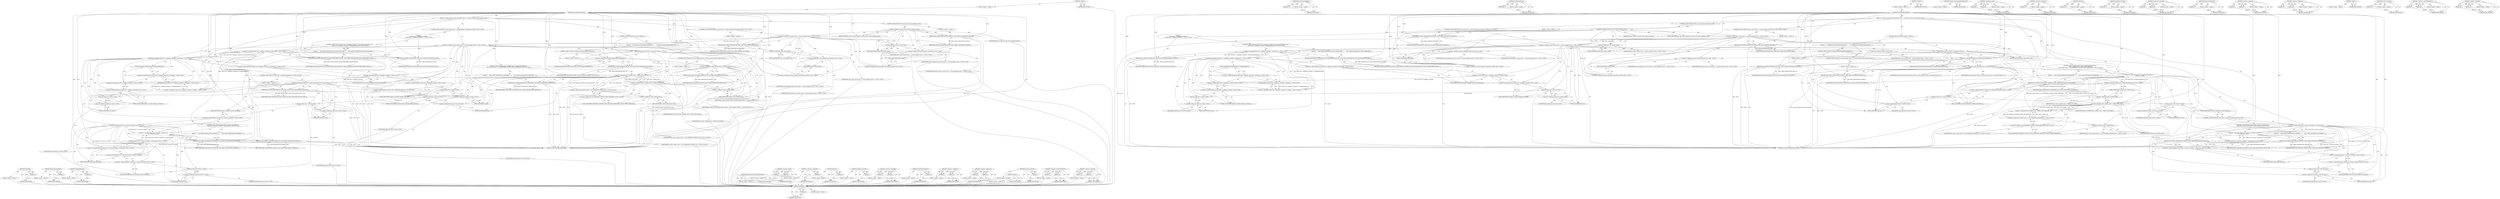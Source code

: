 digraph "&lt;operator&gt;.logicalOr" {
vulnerable_217 [label=<(METHOD,IsSelecting)>];
vulnerable_218 [label=<(PARAM,p1)>];
vulnerable_219 [label=<(BLOCK,&lt;empty&gt;,&lt;empty&gt;)>];
vulnerable_220 [label=<(METHOD_RETURN,ANY)>];
vulnerable_176 [label=<(METHOD,HasShownAnyWallpaper)>];
vulnerable_177 [label=<(PARAM,p1)>];
vulnerable_178 [label=<(BLOCK,&lt;empty&gt;,&lt;empty&gt;)>];
vulnerable_179 [label=<(METHOD_RETURN,ANY)>];
vulnerable_197 [label=<(METHOD,IsWallpaperBlurred)>];
vulnerable_198 [label=<(PARAM,p1)>];
vulnerable_199 [label=<(BLOCK,&lt;empty&gt;,&lt;empty&gt;)>];
vulnerable_200 [label=<(METHOD_RETURN,ANY)>];
vulnerable_6 [label=<(METHOD,&lt;global&gt;)<SUB>1</SUB>>];
vulnerable_7 [label=<(BLOCK,&lt;empty&gt;,&lt;empty&gt;)<SUB>1</SUB>>];
vulnerable_8 [label=<(METHOD,GetShelfBackgroundType)<SUB>1</SUB>>];
vulnerable_9 [label=<(BLOCK,{
  if (state_.pre_lock_screen_animation_active...,{
  if (state_.pre_lock_screen_animation_active...)<SUB>1</SUB>>];
vulnerable_10 [label=<(CONTROL_STRUCTURE,IF,if (state_.pre_lock_screen_animation_active))<SUB>2</SUB>>];
vulnerable_11 [label=<(&lt;operator&gt;.fieldAccess,state_.pre_lock_screen_animation_active)<SUB>2</SUB>>];
vulnerable_12 [label=<(IDENTIFIER,state_,if (state_.pre_lock_screen_animation_active))<SUB>2</SUB>>];
vulnerable_13 [label=<(FIELD_IDENTIFIER,pre_lock_screen_animation_active,pre_lock_screen_animation_active)<SUB>2</SUB>>];
vulnerable_14 [label=<(BLOCK,&lt;empty&gt;,&lt;empty&gt;)<SUB>3</SUB>>];
vulnerable_15 [label=<(RETURN,return SHELF_BACKGROUND_DEFAULT;,return SHELF_BACKGROUND_DEFAULT;)<SUB>3</SUB>>];
vulnerable_16 [label=<(IDENTIFIER,SHELF_BACKGROUND_DEFAULT,return SHELF_BACKGROUND_DEFAULT;)<SUB>3</SUB>>];
vulnerable_17 [label="<(CONTROL_STRUCTURE,IF,if (state_.session_state == session_manager::SessionState::OOBE))<SUB>5</SUB>>"];
vulnerable_18 [label="<(&lt;operator&gt;.equals,state_.session_state == session_manager::Sessio...)<SUB>5</SUB>>"];
vulnerable_19 [label=<(&lt;operator&gt;.fieldAccess,state_.session_state)<SUB>5</SUB>>];
vulnerable_20 [label="<(IDENTIFIER,state_,state_.session_state == session_manager::Sessio...)<SUB>5</SUB>>"];
vulnerable_21 [label=<(FIELD_IDENTIFIER,session_state,session_state)<SUB>5</SUB>>];
vulnerable_22 [label="<(&lt;operator&gt;.fieldAccess,session_manager::SessionState::OOBE)<SUB>5</SUB>>"];
vulnerable_23 [label="<(&lt;operator&gt;.fieldAccess,session_manager::SessionState)<SUB>5</SUB>>"];
vulnerable_24 [label="<(IDENTIFIER,session_manager,state_.session_state == session_manager::Sessio...)<SUB>5</SUB>>"];
vulnerable_25 [label="<(IDENTIFIER,SessionState,state_.session_state == session_manager::Sessio...)<SUB>5</SUB>>"];
vulnerable_26 [label=<(FIELD_IDENTIFIER,OOBE,OOBE)<SUB>5</SUB>>];
vulnerable_27 [label=<(BLOCK,&lt;empty&gt;,&lt;empty&gt;)<SUB>6</SUB>>];
vulnerable_28 [label=<(RETURN,return SHELF_BACKGROUND_OOBE;,return SHELF_BACKGROUND_OOBE;)<SUB>6</SUB>>];
vulnerable_29 [label=<(IDENTIFIER,SHELF_BACKGROUND_OOBE,return SHELF_BACKGROUND_OOBE;)<SUB>6</SUB>>];
vulnerable_30 [label="<(CONTROL_STRUCTURE,IF,if (state_.session_state != session_manager::SessionState::ACTIVE))<SUB>7</SUB>>"];
vulnerable_31 [label="<(&lt;operator&gt;.notEquals,state_.session_state != session_manager::Sessio...)<SUB>7</SUB>>"];
vulnerable_32 [label=<(&lt;operator&gt;.fieldAccess,state_.session_state)<SUB>7</SUB>>];
vulnerable_33 [label="<(IDENTIFIER,state_,state_.session_state != session_manager::Sessio...)<SUB>7</SUB>>"];
vulnerable_34 [label=<(FIELD_IDENTIFIER,session_state,session_state)<SUB>7</SUB>>];
vulnerable_35 [label="<(&lt;operator&gt;.fieldAccess,session_manager::SessionState::ACTIVE)<SUB>7</SUB>>"];
vulnerable_36 [label="<(&lt;operator&gt;.fieldAccess,session_manager::SessionState)<SUB>7</SUB>>"];
vulnerable_37 [label="<(IDENTIFIER,session_manager,state_.session_state != session_manager::Sessio...)<SUB>7</SUB>>"];
vulnerable_38 [label="<(IDENTIFIER,SessionState,state_.session_state != session_manager::Sessio...)<SUB>7</SUB>>"];
vulnerable_39 [label=<(FIELD_IDENTIFIER,ACTIVE,ACTIVE)<SUB>7</SUB>>];
vulnerable_40 [label="<(BLOCK,{
    if (Shell::Get()-&gt;wallpaper_controller()-...,{
    if (Shell::Get()-&gt;wallpaper_controller()-...)<SUB>7</SUB>>"];
vulnerable_41 [label="<(CONTROL_STRUCTURE,IF,if (Shell::Get()-&gt;wallpaper_controller()-&gt;HasShownAnyWallpaper() &amp;&amp;
        !Shell::Get()-&gt;wallpaper_controller()-&gt;IsWallpaperBlurred()))<SUB>8</SUB>>"];
vulnerable_42 [label="<(&lt;operator&gt;.logicalAnd,Shell::Get()-&gt;wallpaper_controller()-&gt;HasShownA...)<SUB>8</SUB>>"];
vulnerable_43 [label="<(HasShownAnyWallpaper,Shell::Get()-&gt;wallpaper_controller()-&gt;HasShownA...)<SUB>8</SUB>>"];
vulnerable_44 [label="<(&lt;operator&gt;.indirectFieldAccess,Shell::Get()-&gt;wallpaper_controller()-&gt;HasShownA...)<SUB>8</SUB>>"];
vulnerable_45 [label="<(wallpaper_controller,Shell::Get()-&gt;wallpaper_controller())<SUB>8</SUB>>"];
vulnerable_46 [label="<(&lt;operator&gt;.indirectFieldAccess,Shell::Get()-&gt;wallpaper_controller)<SUB>8</SUB>>"];
vulnerable_47 [label="<(Shell.Get,Shell::Get())<SUB>8</SUB>>"];
vulnerable_48 [label="<(&lt;operator&gt;.fieldAccess,Shell::Get)<SUB>8</SUB>>"];
vulnerable_49 [label="<(IDENTIFIER,Shell,Shell::Get())<SUB>8</SUB>>"];
vulnerable_50 [label=<(FIELD_IDENTIFIER,Get,Get)<SUB>8</SUB>>];
vulnerable_51 [label=<(FIELD_IDENTIFIER,wallpaper_controller,wallpaper_controller)<SUB>8</SUB>>];
vulnerable_52 [label=<(FIELD_IDENTIFIER,HasShownAnyWallpaper,HasShownAnyWallpaper)<SUB>8</SUB>>];
vulnerable_53 [label="<(&lt;operator&gt;.logicalNot,!Shell::Get()-&gt;wallpaper_controller()-&gt;IsWallpa...)<SUB>9</SUB>>"];
vulnerable_54 [label="<(IsWallpaperBlurred,Shell::Get()-&gt;wallpaper_controller()-&gt;IsWallpap...)<SUB>9</SUB>>"];
vulnerable_55 [label="<(&lt;operator&gt;.indirectFieldAccess,Shell::Get()-&gt;wallpaper_controller()-&gt;IsWallpap...)<SUB>9</SUB>>"];
vulnerable_56 [label="<(wallpaper_controller,Shell::Get()-&gt;wallpaper_controller())<SUB>9</SUB>>"];
vulnerable_57 [label="<(&lt;operator&gt;.indirectFieldAccess,Shell::Get()-&gt;wallpaper_controller)<SUB>9</SUB>>"];
vulnerable_58 [label="<(Shell.Get,Shell::Get())<SUB>9</SUB>>"];
vulnerable_59 [label="<(&lt;operator&gt;.fieldAccess,Shell::Get)<SUB>9</SUB>>"];
vulnerable_60 [label="<(IDENTIFIER,Shell,Shell::Get())<SUB>9</SUB>>"];
vulnerable_61 [label=<(FIELD_IDENTIFIER,Get,Get)<SUB>9</SUB>>];
vulnerable_62 [label=<(FIELD_IDENTIFIER,wallpaper_controller,wallpaper_controller)<SUB>9</SUB>>];
vulnerable_63 [label=<(FIELD_IDENTIFIER,IsWallpaperBlurred,IsWallpaperBlurred)<SUB>9</SUB>>];
vulnerable_64 [label=<(BLOCK,{
      return SHELF_BACKGROUND_LOGIN_NONBLURRE...,{
      return SHELF_BACKGROUND_LOGIN_NONBLURRE...)<SUB>9</SUB>>];
vulnerable_65 [label=<(RETURN,return SHELF_BACKGROUND_LOGIN_NONBLURRED_WALLPA...,return SHELF_BACKGROUND_LOGIN_NONBLURRED_WALLPA...)<SUB>10</SUB>>];
vulnerable_66 [label=<(IDENTIFIER,SHELF_BACKGROUND_LOGIN_NONBLURRED_WALLPAPER,return SHELF_BACKGROUND_LOGIN_NONBLURRED_WALLPA...)<SUB>10</SUB>>];
vulnerable_67 [label=<(RETURN,return SHELF_BACKGROUND_LOGIN;,return SHELF_BACKGROUND_LOGIN;)<SUB>12</SUB>>];
vulnerable_68 [label=<(IDENTIFIER,SHELF_BACKGROUND_LOGIN,return SHELF_BACKGROUND_LOGIN;)<SUB>12</SUB>>];
vulnerable_69 [label=<(CONTROL_STRUCTURE,IF,if (is_app_list_visible_))<SUB>15</SUB>>];
vulnerable_70 [label=<(IDENTIFIER,is_app_list_visible_,if (is_app_list_visible_))<SUB>15</SUB>>];
vulnerable_71 [label=<(BLOCK,{
    if (!IsHomeLauncherEnabledInTabletMode())...,{
    if (!IsHomeLauncherEnabledInTabletMode())...)<SUB>15</SUB>>];
vulnerable_72 [label=<(CONTROL_STRUCTURE,IF,if (!IsHomeLauncherEnabledInTabletMode()))<SUB>16</SUB>>];
vulnerable_73 [label=<(&lt;operator&gt;.logicalNot,!IsHomeLauncherEnabledInTabletMode())<SUB>16</SUB>>];
vulnerable_74 [label=<(IsHomeLauncherEnabledInTabletMode,IsHomeLauncherEnabledInTabletMode())<SUB>16</SUB>>];
vulnerable_75 [label=<(BLOCK,&lt;empty&gt;,&lt;empty&gt;)<SUB>17</SUB>>];
vulnerable_76 [label=<(RETURN,return SHELF_BACKGROUND_APP_LIST;,return SHELF_BACKGROUND_APP_LIST;)<SUB>17</SUB>>];
vulnerable_77 [label=<(IDENTIFIER,SHELF_BACKGROUND_APP_LIST,return SHELF_BACKGROUND_APP_LIST;)<SUB>17</SUB>>];
vulnerable_78 [label=<(CONTROL_STRUCTURE,IF,if (is_home_launcher_shown_ || is_home_launcher_target_position_shown_))<SUB>19</SUB>>];
vulnerable_79 [label=<(&lt;operator&gt;.logicalOr,is_home_launcher_shown_ || is_home_launcher_tar...)<SUB>19</SUB>>];
vulnerable_80 [label=<(IDENTIFIER,is_home_launcher_shown_,is_home_launcher_shown_ || is_home_launcher_tar...)<SUB>19</SUB>>];
vulnerable_81 [label=<(IDENTIFIER,is_home_launcher_target_position_shown_,is_home_launcher_shown_ || is_home_launcher_tar...)<SUB>19</SUB>>];
vulnerable_82 [label=<(BLOCK,&lt;empty&gt;,&lt;empty&gt;)<SUB>20</SUB>>];
vulnerable_83 [label=<(RETURN,return SHELF_BACKGROUND_DEFAULT;,return SHELF_BACKGROUND_DEFAULT;)<SUB>20</SUB>>];
vulnerable_84 [label=<(IDENTIFIER,SHELF_BACKGROUND_DEFAULT,return SHELF_BACKGROUND_DEFAULT;)<SUB>20</SUB>>];
vulnerable_85 [label="<(CONTROL_STRUCTURE,IF,if (state_.visibility_state != SHELF_AUTO_HIDE &amp;&amp;
      state_.window_state == wm::WORKSPACE_WINDOW_STATE_MAXIMIZED))<SUB>23</SUB>>"];
vulnerable_86 [label=<(&lt;operator&gt;.logicalAnd,state_.visibility_state != SHELF_AUTO_HIDE &amp;&amp;
 ...)<SUB>23</SUB>>];
vulnerable_87 [label=<(&lt;operator&gt;.notEquals,state_.visibility_state != SHELF_AUTO_HIDE)<SUB>23</SUB>>];
vulnerable_88 [label=<(&lt;operator&gt;.fieldAccess,state_.visibility_state)<SUB>23</SUB>>];
vulnerable_89 [label=<(IDENTIFIER,state_,state_.visibility_state != SHELF_AUTO_HIDE)<SUB>23</SUB>>];
vulnerable_90 [label=<(FIELD_IDENTIFIER,visibility_state,visibility_state)<SUB>23</SUB>>];
vulnerable_91 [label=<(IDENTIFIER,SHELF_AUTO_HIDE,state_.visibility_state != SHELF_AUTO_HIDE)<SUB>23</SUB>>];
vulnerable_92 [label="<(&lt;operator&gt;.equals,state_.window_state == wm::WORKSPACE_WINDOW_STA...)<SUB>24</SUB>>"];
vulnerable_93 [label=<(&lt;operator&gt;.fieldAccess,state_.window_state)<SUB>24</SUB>>];
vulnerable_94 [label="<(IDENTIFIER,state_,state_.window_state == wm::WORKSPACE_WINDOW_STA...)<SUB>24</SUB>>"];
vulnerable_95 [label=<(FIELD_IDENTIFIER,window_state,window_state)<SUB>24</SUB>>];
vulnerable_96 [label="<(&lt;operator&gt;.fieldAccess,wm::WORKSPACE_WINDOW_STATE_MAXIMIZED)<SUB>24</SUB>>"];
vulnerable_97 [label="<(IDENTIFIER,wm,state_.window_state == wm::WORKSPACE_WINDOW_STA...)<SUB>24</SUB>>"];
vulnerable_98 [label=<(FIELD_IDENTIFIER,WORKSPACE_WINDOW_STATE_MAXIMIZED,WORKSPACE_WINDOW_STATE_MAXIMIZED)<SUB>24</SUB>>];
vulnerable_99 [label=<(BLOCK,{
     return SHELF_BACKGROUND_MAXIMIZED;
   },{
     return SHELF_BACKGROUND_MAXIMIZED;
   })<SUB>24</SUB>>];
vulnerable_100 [label=<(RETURN,return SHELF_BACKGROUND_MAXIMIZED;,return SHELF_BACKGROUND_MAXIMIZED;)<SUB>25</SUB>>];
vulnerable_101 [label=<(IDENTIFIER,SHELF_BACKGROUND_MAXIMIZED,return SHELF_BACKGROUND_MAXIMIZED;)<SUB>25</SUB>>];
vulnerable_102 [label="<(CONTROL_STRUCTURE,IF,if (Shell::Get()-&gt;IsSplitViewModeActive()))<SUB>28</SUB>>"];
vulnerable_103 [label="<(IsSplitViewModeActive,Shell::Get()-&gt;IsSplitViewModeActive())<SUB>28</SUB>>"];
vulnerable_104 [label="<(&lt;operator&gt;.indirectFieldAccess,Shell::Get()-&gt;IsSplitViewModeActive)<SUB>28</SUB>>"];
vulnerable_105 [label="<(Shell.Get,Shell::Get())<SUB>28</SUB>>"];
vulnerable_106 [label="<(&lt;operator&gt;.fieldAccess,Shell::Get)<SUB>28</SUB>>"];
vulnerable_107 [label="<(IDENTIFIER,Shell,Shell::Get())<SUB>28</SUB>>"];
vulnerable_108 [label=<(FIELD_IDENTIFIER,Get,Get)<SUB>28</SUB>>];
vulnerable_109 [label=<(FIELD_IDENTIFIER,IsSplitViewModeActive,IsSplitViewModeActive)<SUB>28</SUB>>];
vulnerable_110 [label=<(BLOCK,&lt;empty&gt;,&lt;empty&gt;)<SUB>29</SUB>>];
vulnerable_111 [label=<(RETURN,return SHELF_BACKGROUND_SPLIT_VIEW;,return SHELF_BACKGROUND_SPLIT_VIEW;)<SUB>29</SUB>>];
vulnerable_112 [label=<(IDENTIFIER,SHELF_BACKGROUND_SPLIT_VIEW,return SHELF_BACKGROUND_SPLIT_VIEW;)<SUB>29</SUB>>];
vulnerable_113 [label="<(CONTROL_STRUCTURE,IF,if (Shell::Get()-&gt;overview_controller() &amp;&amp;
       Shell::Get()-&gt;overview_controller()-&gt;IsSelecting()))<SUB>30</SUB>>"];
vulnerable_114 [label="<(&lt;operator&gt;.logicalAnd,Shell::Get()-&gt;overview_controller() &amp;&amp;
       S...)<SUB>30</SUB>>"];
vulnerable_115 [label="<(overview_controller,Shell::Get()-&gt;overview_controller())<SUB>30</SUB>>"];
vulnerable_116 [label="<(&lt;operator&gt;.indirectFieldAccess,Shell::Get()-&gt;overview_controller)<SUB>30</SUB>>"];
vulnerable_117 [label="<(Shell.Get,Shell::Get())<SUB>30</SUB>>"];
vulnerable_118 [label="<(&lt;operator&gt;.fieldAccess,Shell::Get)<SUB>30</SUB>>"];
vulnerable_119 [label="<(IDENTIFIER,Shell,Shell::Get())<SUB>30</SUB>>"];
vulnerable_120 [label=<(FIELD_IDENTIFIER,Get,Get)<SUB>30</SUB>>];
vulnerable_121 [label=<(FIELD_IDENTIFIER,overview_controller,overview_controller)<SUB>30</SUB>>];
vulnerable_122 [label="<(IsSelecting,Shell::Get()-&gt;overview_controller()-&gt;IsSelecting())<SUB>31</SUB>>"];
vulnerable_123 [label="<(&lt;operator&gt;.indirectFieldAccess,Shell::Get()-&gt;overview_controller()-&gt;IsSelecting)<SUB>31</SUB>>"];
vulnerable_124 [label="<(overview_controller,Shell::Get()-&gt;overview_controller())<SUB>31</SUB>>"];
vulnerable_125 [label="<(&lt;operator&gt;.indirectFieldAccess,Shell::Get()-&gt;overview_controller)<SUB>31</SUB>>"];
vulnerable_126 [label="<(Shell.Get,Shell::Get())<SUB>31</SUB>>"];
vulnerable_127 [label="<(&lt;operator&gt;.fieldAccess,Shell::Get)<SUB>31</SUB>>"];
vulnerable_128 [label="<(IDENTIFIER,Shell,Shell::Get())<SUB>31</SUB>>"];
vulnerable_129 [label=<(FIELD_IDENTIFIER,Get,Get)<SUB>31</SUB>>];
vulnerable_130 [label=<(FIELD_IDENTIFIER,overview_controller,overview_controller)<SUB>31</SUB>>];
vulnerable_131 [label=<(FIELD_IDENTIFIER,IsSelecting,IsSelecting)<SUB>31</SUB>>];
vulnerable_132 [label=<(BLOCK,{
     return SHELF_BACKGROUND_OVERVIEW;
  },{
     return SHELF_BACKGROUND_OVERVIEW;
  })<SUB>31</SUB>>];
vulnerable_133 [label=<(RETURN,return SHELF_BACKGROUND_OVERVIEW;,return SHELF_BACKGROUND_OVERVIEW;)<SUB>32</SUB>>];
vulnerable_134 [label=<(IDENTIFIER,SHELF_BACKGROUND_OVERVIEW,return SHELF_BACKGROUND_OVERVIEW;)<SUB>32</SUB>>];
vulnerable_135 [label=<(RETURN,return SHELF_BACKGROUND_DEFAULT;,return SHELF_BACKGROUND_DEFAULT;)<SUB>35</SUB>>];
vulnerable_136 [label=<(IDENTIFIER,SHELF_BACKGROUND_DEFAULT,return SHELF_BACKGROUND_DEFAULT;)<SUB>35</SUB>>];
vulnerable_137 [label=<(METHOD_RETURN,ShelfBackgroundType)<SUB>1</SUB>>];
vulnerable_139 [label=<(METHOD_RETURN,ANY)<SUB>1</SUB>>];
vulnerable_201 [label=<(METHOD,IsHomeLauncherEnabledInTabletMode)>];
vulnerable_202 [label=<(BLOCK,&lt;empty&gt;,&lt;empty&gt;)>];
vulnerable_203 [label=<(METHOD_RETURN,ANY)>];
vulnerable_161 [label=<(METHOD,&lt;operator&gt;.equals)>];
vulnerable_162 [label=<(PARAM,p1)>];
vulnerable_163 [label=<(PARAM,p2)>];
vulnerable_164 [label=<(BLOCK,&lt;empty&gt;,&lt;empty&gt;)>];
vulnerable_165 [label=<(METHOD_RETURN,ANY)>];
vulnerable_193 [label=<(METHOD,&lt;operator&gt;.logicalNot)>];
vulnerable_194 [label=<(PARAM,p1)>];
vulnerable_195 [label=<(BLOCK,&lt;empty&gt;,&lt;empty&gt;)>];
vulnerable_196 [label=<(METHOD_RETURN,ANY)>];
vulnerable_189 [label=<(METHOD,Shell.Get)>];
vulnerable_190 [label=<(PARAM,p1)>];
vulnerable_191 [label=<(BLOCK,&lt;empty&gt;,&lt;empty&gt;)>];
vulnerable_192 [label=<(METHOD_RETURN,ANY)>];
vulnerable_185 [label=<(METHOD,wallpaper_controller)>];
vulnerable_186 [label=<(PARAM,p1)>];
vulnerable_187 [label=<(BLOCK,&lt;empty&gt;,&lt;empty&gt;)>];
vulnerable_188 [label=<(METHOD_RETURN,ANY)>];
vulnerable_171 [label=<(METHOD,&lt;operator&gt;.logicalAnd)>];
vulnerable_172 [label=<(PARAM,p1)>];
vulnerable_173 [label=<(PARAM,p2)>];
vulnerable_174 [label=<(BLOCK,&lt;empty&gt;,&lt;empty&gt;)>];
vulnerable_175 [label=<(METHOD_RETURN,ANY)>];
vulnerable_209 [label=<(METHOD,IsSplitViewModeActive)>];
vulnerable_210 [label=<(PARAM,p1)>];
vulnerable_211 [label=<(BLOCK,&lt;empty&gt;,&lt;empty&gt;)>];
vulnerable_212 [label=<(METHOD_RETURN,ANY)>];
vulnerable_166 [label=<(METHOD,&lt;operator&gt;.notEquals)>];
vulnerable_167 [label=<(PARAM,p1)>];
vulnerable_168 [label=<(PARAM,p2)>];
vulnerable_169 [label=<(BLOCK,&lt;empty&gt;,&lt;empty&gt;)>];
vulnerable_170 [label=<(METHOD_RETURN,ANY)>];
vulnerable_156 [label=<(METHOD,&lt;operator&gt;.fieldAccess)>];
vulnerable_157 [label=<(PARAM,p1)>];
vulnerable_158 [label=<(PARAM,p2)>];
vulnerable_159 [label=<(BLOCK,&lt;empty&gt;,&lt;empty&gt;)>];
vulnerable_160 [label=<(METHOD_RETURN,ANY)>];
vulnerable_150 [label=<(METHOD,&lt;global&gt;)<SUB>1</SUB>>];
vulnerable_151 [label=<(BLOCK,&lt;empty&gt;,&lt;empty&gt;)>];
vulnerable_152 [label=<(METHOD_RETURN,ANY)>];
vulnerable_213 [label=<(METHOD,overview_controller)>];
vulnerable_214 [label=<(PARAM,p1)>];
vulnerable_215 [label=<(BLOCK,&lt;empty&gt;,&lt;empty&gt;)>];
vulnerable_216 [label=<(METHOD_RETURN,ANY)>];
vulnerable_180 [label=<(METHOD,&lt;operator&gt;.indirectFieldAccess)>];
vulnerable_181 [label=<(PARAM,p1)>];
vulnerable_182 [label=<(PARAM,p2)>];
vulnerable_183 [label=<(BLOCK,&lt;empty&gt;,&lt;empty&gt;)>];
vulnerable_184 [label=<(METHOD_RETURN,ANY)>];
vulnerable_204 [label=<(METHOD,&lt;operator&gt;.logicalOr)>];
vulnerable_205 [label=<(PARAM,p1)>];
vulnerable_206 [label=<(PARAM,p2)>];
vulnerable_207 [label=<(BLOCK,&lt;empty&gt;,&lt;empty&gt;)>];
vulnerable_208 [label=<(METHOD_RETURN,ANY)>];
fixed_214 [label=<(METHOD,IsSelecting)>];
fixed_215 [label=<(PARAM,p1)>];
fixed_216 [label=<(BLOCK,&lt;empty&gt;,&lt;empty&gt;)>];
fixed_217 [label=<(METHOD_RETURN,ANY)>];
fixed_173 [label=<(METHOD,HasShownAnyWallpaper)>];
fixed_174 [label=<(PARAM,p1)>];
fixed_175 [label=<(BLOCK,&lt;empty&gt;,&lt;empty&gt;)>];
fixed_176 [label=<(METHOD_RETURN,ANY)>];
fixed_194 [label=<(METHOD,IsWallpaperBlurred)>];
fixed_195 [label=<(PARAM,p1)>];
fixed_196 [label=<(BLOCK,&lt;empty&gt;,&lt;empty&gt;)>];
fixed_197 [label=<(METHOD_RETURN,ANY)>];
fixed_6 [label=<(METHOD,&lt;global&gt;)<SUB>1</SUB>>];
fixed_7 [label=<(BLOCK,&lt;empty&gt;,&lt;empty&gt;)<SUB>1</SUB>>];
fixed_8 [label=<(METHOD,GetShelfBackgroundType)<SUB>1</SUB>>];
fixed_9 [label=<(BLOCK,{
  if (state_.pre_lock_screen_animation_active...,{
  if (state_.pre_lock_screen_animation_active...)<SUB>1</SUB>>];
fixed_10 [label=<(CONTROL_STRUCTURE,IF,if (state_.pre_lock_screen_animation_active))<SUB>2</SUB>>];
fixed_11 [label=<(&lt;operator&gt;.fieldAccess,state_.pre_lock_screen_animation_active)<SUB>2</SUB>>];
fixed_12 [label=<(IDENTIFIER,state_,if (state_.pre_lock_screen_animation_active))<SUB>2</SUB>>];
fixed_13 [label=<(FIELD_IDENTIFIER,pre_lock_screen_animation_active,pre_lock_screen_animation_active)<SUB>2</SUB>>];
fixed_14 [label=<(BLOCK,&lt;empty&gt;,&lt;empty&gt;)<SUB>3</SUB>>];
fixed_15 [label=<(RETURN,return SHELF_BACKGROUND_DEFAULT;,return SHELF_BACKGROUND_DEFAULT;)<SUB>3</SUB>>];
fixed_16 [label=<(IDENTIFIER,SHELF_BACKGROUND_DEFAULT,return SHELF_BACKGROUND_DEFAULT;)<SUB>3</SUB>>];
fixed_17 [label="<(CONTROL_STRUCTURE,IF,if (state_.session_state == session_manager::SessionState::OOBE))<SUB>5</SUB>>"];
fixed_18 [label="<(&lt;operator&gt;.equals,state_.session_state == session_manager::Sessio...)<SUB>5</SUB>>"];
fixed_19 [label=<(&lt;operator&gt;.fieldAccess,state_.session_state)<SUB>5</SUB>>];
fixed_20 [label="<(IDENTIFIER,state_,state_.session_state == session_manager::Sessio...)<SUB>5</SUB>>"];
fixed_21 [label=<(FIELD_IDENTIFIER,session_state,session_state)<SUB>5</SUB>>];
fixed_22 [label="<(&lt;operator&gt;.fieldAccess,session_manager::SessionState::OOBE)<SUB>5</SUB>>"];
fixed_23 [label="<(&lt;operator&gt;.fieldAccess,session_manager::SessionState)<SUB>5</SUB>>"];
fixed_24 [label="<(IDENTIFIER,session_manager,state_.session_state == session_manager::Sessio...)<SUB>5</SUB>>"];
fixed_25 [label="<(IDENTIFIER,SessionState,state_.session_state == session_manager::Sessio...)<SUB>5</SUB>>"];
fixed_26 [label=<(FIELD_IDENTIFIER,OOBE,OOBE)<SUB>5</SUB>>];
fixed_27 [label=<(BLOCK,&lt;empty&gt;,&lt;empty&gt;)<SUB>6</SUB>>];
fixed_28 [label=<(RETURN,return SHELF_BACKGROUND_OOBE;,return SHELF_BACKGROUND_OOBE;)<SUB>6</SUB>>];
fixed_29 [label=<(IDENTIFIER,SHELF_BACKGROUND_OOBE,return SHELF_BACKGROUND_OOBE;)<SUB>6</SUB>>];
fixed_30 [label="<(CONTROL_STRUCTURE,IF,if (state_.session_state != session_manager::SessionState::ACTIVE))<SUB>7</SUB>>"];
fixed_31 [label="<(&lt;operator&gt;.notEquals,state_.session_state != session_manager::Sessio...)<SUB>7</SUB>>"];
fixed_32 [label=<(&lt;operator&gt;.fieldAccess,state_.session_state)<SUB>7</SUB>>];
fixed_33 [label="<(IDENTIFIER,state_,state_.session_state != session_manager::Sessio...)<SUB>7</SUB>>"];
fixed_34 [label=<(FIELD_IDENTIFIER,session_state,session_state)<SUB>7</SUB>>];
fixed_35 [label="<(&lt;operator&gt;.fieldAccess,session_manager::SessionState::ACTIVE)<SUB>7</SUB>>"];
fixed_36 [label="<(&lt;operator&gt;.fieldAccess,session_manager::SessionState)<SUB>7</SUB>>"];
fixed_37 [label="<(IDENTIFIER,session_manager,state_.session_state != session_manager::Sessio...)<SUB>7</SUB>>"];
fixed_38 [label="<(IDENTIFIER,SessionState,state_.session_state != session_manager::Sessio...)<SUB>7</SUB>>"];
fixed_39 [label=<(FIELD_IDENTIFIER,ACTIVE,ACTIVE)<SUB>7</SUB>>];
fixed_40 [label="<(BLOCK,{
    if (Shell::Get()-&gt;wallpaper_controller()-...,{
    if (Shell::Get()-&gt;wallpaper_controller()-...)<SUB>7</SUB>>"];
fixed_41 [label="<(CONTROL_STRUCTURE,IF,if (Shell::Get()-&gt;wallpaper_controller()-&gt;HasShownAnyWallpaper() &amp;&amp;
        !Shell::Get()-&gt;wallpaper_controller()-&gt;IsWallpaperBlurred()))<SUB>8</SUB>>"];
fixed_42 [label="<(&lt;operator&gt;.logicalAnd,Shell::Get()-&gt;wallpaper_controller()-&gt;HasShownA...)<SUB>8</SUB>>"];
fixed_43 [label="<(HasShownAnyWallpaper,Shell::Get()-&gt;wallpaper_controller()-&gt;HasShownA...)<SUB>8</SUB>>"];
fixed_44 [label="<(&lt;operator&gt;.indirectFieldAccess,Shell::Get()-&gt;wallpaper_controller()-&gt;HasShownA...)<SUB>8</SUB>>"];
fixed_45 [label="<(wallpaper_controller,Shell::Get()-&gt;wallpaper_controller())<SUB>8</SUB>>"];
fixed_46 [label="<(&lt;operator&gt;.indirectFieldAccess,Shell::Get()-&gt;wallpaper_controller)<SUB>8</SUB>>"];
fixed_47 [label="<(Shell.Get,Shell::Get())<SUB>8</SUB>>"];
fixed_48 [label="<(&lt;operator&gt;.fieldAccess,Shell::Get)<SUB>8</SUB>>"];
fixed_49 [label="<(IDENTIFIER,Shell,Shell::Get())<SUB>8</SUB>>"];
fixed_50 [label=<(FIELD_IDENTIFIER,Get,Get)<SUB>8</SUB>>];
fixed_51 [label=<(FIELD_IDENTIFIER,wallpaper_controller,wallpaper_controller)<SUB>8</SUB>>];
fixed_52 [label=<(FIELD_IDENTIFIER,HasShownAnyWallpaper,HasShownAnyWallpaper)<SUB>8</SUB>>];
fixed_53 [label="<(&lt;operator&gt;.logicalNot,!Shell::Get()-&gt;wallpaper_controller()-&gt;IsWallpa...)<SUB>9</SUB>>"];
fixed_54 [label="<(IsWallpaperBlurred,Shell::Get()-&gt;wallpaper_controller()-&gt;IsWallpap...)<SUB>9</SUB>>"];
fixed_55 [label="<(&lt;operator&gt;.indirectFieldAccess,Shell::Get()-&gt;wallpaper_controller()-&gt;IsWallpap...)<SUB>9</SUB>>"];
fixed_56 [label="<(wallpaper_controller,Shell::Get()-&gt;wallpaper_controller())<SUB>9</SUB>>"];
fixed_57 [label="<(&lt;operator&gt;.indirectFieldAccess,Shell::Get()-&gt;wallpaper_controller)<SUB>9</SUB>>"];
fixed_58 [label="<(Shell.Get,Shell::Get())<SUB>9</SUB>>"];
fixed_59 [label="<(&lt;operator&gt;.fieldAccess,Shell::Get)<SUB>9</SUB>>"];
fixed_60 [label="<(IDENTIFIER,Shell,Shell::Get())<SUB>9</SUB>>"];
fixed_61 [label=<(FIELD_IDENTIFIER,Get,Get)<SUB>9</SUB>>];
fixed_62 [label=<(FIELD_IDENTIFIER,wallpaper_controller,wallpaper_controller)<SUB>9</SUB>>];
fixed_63 [label=<(FIELD_IDENTIFIER,IsWallpaperBlurred,IsWallpaperBlurred)<SUB>9</SUB>>];
fixed_64 [label=<(BLOCK,{
      return SHELF_BACKGROUND_LOGIN_NONBLURRE...,{
      return SHELF_BACKGROUND_LOGIN_NONBLURRE...)<SUB>9</SUB>>];
fixed_65 [label=<(RETURN,return SHELF_BACKGROUND_LOGIN_NONBLURRED_WALLPA...,return SHELF_BACKGROUND_LOGIN_NONBLURRED_WALLPA...)<SUB>10</SUB>>];
fixed_66 [label=<(IDENTIFIER,SHELF_BACKGROUND_LOGIN_NONBLURRED_WALLPAPER,return SHELF_BACKGROUND_LOGIN_NONBLURRED_WALLPA...)<SUB>10</SUB>>];
fixed_67 [label=<(RETURN,return SHELF_BACKGROUND_LOGIN;,return SHELF_BACKGROUND_LOGIN;)<SUB>12</SUB>>];
fixed_68 [label=<(IDENTIFIER,SHELF_BACKGROUND_LOGIN,return SHELF_BACKGROUND_LOGIN;)<SUB>12</SUB>>];
fixed_69 [label=<(CONTROL_STRUCTURE,IF,if (is_app_list_visible_))<SUB>15</SUB>>];
fixed_70 [label=<(IDENTIFIER,is_app_list_visible_,if (is_app_list_visible_))<SUB>15</SUB>>];
fixed_71 [label=<(BLOCK,{
    if (!IsHomeLauncherEnabledInTabletMode())...,{
    if (!IsHomeLauncherEnabledInTabletMode())...)<SUB>15</SUB>>];
fixed_72 [label=<(CONTROL_STRUCTURE,IF,if (!IsHomeLauncherEnabledInTabletMode()))<SUB>16</SUB>>];
fixed_73 [label=<(&lt;operator&gt;.logicalNot,!IsHomeLauncherEnabledInTabletMode())<SUB>16</SUB>>];
fixed_74 [label=<(IsHomeLauncherEnabledInTabletMode,IsHomeLauncherEnabledInTabletMode())<SUB>16</SUB>>];
fixed_75 [label=<(BLOCK,&lt;empty&gt;,&lt;empty&gt;)<SUB>17</SUB>>];
fixed_76 [label=<(RETURN,return SHELF_BACKGROUND_APP_LIST;,return SHELF_BACKGROUND_APP_LIST;)<SUB>17</SUB>>];
fixed_77 [label=<(IDENTIFIER,SHELF_BACKGROUND_APP_LIST,return SHELF_BACKGROUND_APP_LIST;)<SUB>17</SUB>>];
fixed_78 [label=<(CONTROL_STRUCTURE,IF,if (is_home_launcher_shown_ || is_home_launcher_target_position_shown_))<SUB>19</SUB>>];
fixed_79 [label=<(&lt;operator&gt;.logicalOr,is_home_launcher_shown_ || is_home_launcher_tar...)<SUB>19</SUB>>];
fixed_80 [label=<(IDENTIFIER,is_home_launcher_shown_,is_home_launcher_shown_ || is_home_launcher_tar...)<SUB>19</SUB>>];
fixed_81 [label=<(IDENTIFIER,is_home_launcher_target_position_shown_,is_home_launcher_shown_ || is_home_launcher_tar...)<SUB>19</SUB>>];
fixed_82 [label=<(BLOCK,&lt;empty&gt;,&lt;empty&gt;)<SUB>20</SUB>>];
fixed_83 [label=<(RETURN,return SHELF_BACKGROUND_DEFAULT;,return SHELF_BACKGROUND_DEFAULT;)<SUB>20</SUB>>];
fixed_84 [label=<(IDENTIFIER,SHELF_BACKGROUND_DEFAULT,return SHELF_BACKGROUND_DEFAULT;)<SUB>20</SUB>>];
fixed_85 [label="<(CONTROL_STRUCTURE,IF,if (Shell::Get()-&gt;IsSplitViewModeActive() ||
      (state_.visibility_state != SHELF_AUTO_HIDE &amp;&amp;
       state_.window_state == wm::WORKSPACE_WINDOW_STATE_MAXIMIZED)))<SUB>23</SUB>>"];
fixed_86 [label="<(&lt;operator&gt;.logicalOr,Shell::Get()-&gt;IsSplitViewModeActive() ||
      ...)<SUB>23</SUB>>"];
fixed_87 [label="<(IsSplitViewModeActive,Shell::Get()-&gt;IsSplitViewModeActive())<SUB>23</SUB>>"];
fixed_88 [label="<(&lt;operator&gt;.indirectFieldAccess,Shell::Get()-&gt;IsSplitViewModeActive)<SUB>23</SUB>>"];
fixed_89 [label="<(Shell.Get,Shell::Get())<SUB>23</SUB>>"];
fixed_90 [label="<(&lt;operator&gt;.fieldAccess,Shell::Get)<SUB>23</SUB>>"];
fixed_91 [label="<(IDENTIFIER,Shell,Shell::Get())<SUB>23</SUB>>"];
fixed_92 [label=<(FIELD_IDENTIFIER,Get,Get)<SUB>23</SUB>>];
fixed_93 [label=<(FIELD_IDENTIFIER,IsSplitViewModeActive,IsSplitViewModeActive)<SUB>23</SUB>>];
fixed_94 [label=<(&lt;operator&gt;.logicalAnd,state_.visibility_state != SHELF_AUTO_HIDE &amp;&amp;
 ...)<SUB>24</SUB>>];
fixed_95 [label=<(&lt;operator&gt;.notEquals,state_.visibility_state != SHELF_AUTO_HIDE)<SUB>24</SUB>>];
fixed_96 [label=<(&lt;operator&gt;.fieldAccess,state_.visibility_state)<SUB>24</SUB>>];
fixed_97 [label=<(IDENTIFIER,state_,state_.visibility_state != SHELF_AUTO_HIDE)<SUB>24</SUB>>];
fixed_98 [label=<(FIELD_IDENTIFIER,visibility_state,visibility_state)<SUB>24</SUB>>];
fixed_99 [label=<(IDENTIFIER,SHELF_AUTO_HIDE,state_.visibility_state != SHELF_AUTO_HIDE)<SUB>24</SUB>>];
fixed_100 [label="<(&lt;operator&gt;.equals,state_.window_state == wm::WORKSPACE_WINDOW_STA...)<SUB>25</SUB>>"];
fixed_101 [label=<(&lt;operator&gt;.fieldAccess,state_.window_state)<SUB>25</SUB>>];
fixed_102 [label="<(IDENTIFIER,state_,state_.window_state == wm::WORKSPACE_WINDOW_STA...)<SUB>25</SUB>>"];
fixed_103 [label=<(FIELD_IDENTIFIER,window_state,window_state)<SUB>25</SUB>>];
fixed_104 [label="<(&lt;operator&gt;.fieldAccess,wm::WORKSPACE_WINDOW_STATE_MAXIMIZED)<SUB>25</SUB>>"];
fixed_105 [label="<(IDENTIFIER,wm,state_.window_state == wm::WORKSPACE_WINDOW_STA...)<SUB>25</SUB>>"];
fixed_106 [label=<(FIELD_IDENTIFIER,WORKSPACE_WINDOW_STATE_MAXIMIZED,WORKSPACE_WINDOW_STATE_MAXIMIZED)<SUB>25</SUB>>];
fixed_107 [label=<(BLOCK,{
     return SHELF_BACKGROUND_MAXIMIZED;
   },{
     return SHELF_BACKGROUND_MAXIMIZED;
   })<SUB>25</SUB>>];
fixed_108 [label=<(RETURN,return SHELF_BACKGROUND_MAXIMIZED;,return SHELF_BACKGROUND_MAXIMIZED;)<SUB>26</SUB>>];
fixed_109 [label=<(IDENTIFIER,SHELF_BACKGROUND_MAXIMIZED,return SHELF_BACKGROUND_MAXIMIZED;)<SUB>26</SUB>>];
fixed_110 [label="<(CONTROL_STRUCTURE,IF,if (Shell::Get()-&gt;overview_controller() &amp;&amp;
       Shell::Get()-&gt;overview_controller()-&gt;IsSelecting()))<SUB>29</SUB>>"];
fixed_111 [label="<(&lt;operator&gt;.logicalAnd,Shell::Get()-&gt;overview_controller() &amp;&amp;
       S...)<SUB>29</SUB>>"];
fixed_112 [label="<(overview_controller,Shell::Get()-&gt;overview_controller())<SUB>29</SUB>>"];
fixed_113 [label="<(&lt;operator&gt;.indirectFieldAccess,Shell::Get()-&gt;overview_controller)<SUB>29</SUB>>"];
fixed_114 [label="<(Shell.Get,Shell::Get())<SUB>29</SUB>>"];
fixed_115 [label="<(&lt;operator&gt;.fieldAccess,Shell::Get)<SUB>29</SUB>>"];
fixed_116 [label="<(IDENTIFIER,Shell,Shell::Get())<SUB>29</SUB>>"];
fixed_117 [label=<(FIELD_IDENTIFIER,Get,Get)<SUB>29</SUB>>];
fixed_118 [label=<(FIELD_IDENTIFIER,overview_controller,overview_controller)<SUB>29</SUB>>];
fixed_119 [label="<(IsSelecting,Shell::Get()-&gt;overview_controller()-&gt;IsSelecting())<SUB>30</SUB>>"];
fixed_120 [label="<(&lt;operator&gt;.indirectFieldAccess,Shell::Get()-&gt;overview_controller()-&gt;IsSelecting)<SUB>30</SUB>>"];
fixed_121 [label="<(overview_controller,Shell::Get()-&gt;overview_controller())<SUB>30</SUB>>"];
fixed_122 [label="<(&lt;operator&gt;.indirectFieldAccess,Shell::Get()-&gt;overview_controller)<SUB>30</SUB>>"];
fixed_123 [label="<(Shell.Get,Shell::Get())<SUB>30</SUB>>"];
fixed_124 [label="<(&lt;operator&gt;.fieldAccess,Shell::Get)<SUB>30</SUB>>"];
fixed_125 [label="<(IDENTIFIER,Shell,Shell::Get())<SUB>30</SUB>>"];
fixed_126 [label=<(FIELD_IDENTIFIER,Get,Get)<SUB>30</SUB>>];
fixed_127 [label=<(FIELD_IDENTIFIER,overview_controller,overview_controller)<SUB>30</SUB>>];
fixed_128 [label=<(FIELD_IDENTIFIER,IsSelecting,IsSelecting)<SUB>30</SUB>>];
fixed_129 [label=<(BLOCK,{
     return SHELF_BACKGROUND_OVERVIEW;
  },{
     return SHELF_BACKGROUND_OVERVIEW;
  })<SUB>30</SUB>>];
fixed_130 [label=<(RETURN,return SHELF_BACKGROUND_OVERVIEW;,return SHELF_BACKGROUND_OVERVIEW;)<SUB>31</SUB>>];
fixed_131 [label=<(IDENTIFIER,SHELF_BACKGROUND_OVERVIEW,return SHELF_BACKGROUND_OVERVIEW;)<SUB>31</SUB>>];
fixed_132 [label=<(RETURN,return SHELF_BACKGROUND_DEFAULT;,return SHELF_BACKGROUND_DEFAULT;)<SUB>34</SUB>>];
fixed_133 [label=<(IDENTIFIER,SHELF_BACKGROUND_DEFAULT,return SHELF_BACKGROUND_DEFAULT;)<SUB>34</SUB>>];
fixed_134 [label=<(METHOD_RETURN,ShelfBackgroundType)<SUB>1</SUB>>];
fixed_136 [label=<(METHOD_RETURN,ANY)<SUB>1</SUB>>];
fixed_198 [label=<(METHOD,IsHomeLauncherEnabledInTabletMode)>];
fixed_199 [label=<(BLOCK,&lt;empty&gt;,&lt;empty&gt;)>];
fixed_200 [label=<(METHOD_RETURN,ANY)>];
fixed_158 [label=<(METHOD,&lt;operator&gt;.equals)>];
fixed_159 [label=<(PARAM,p1)>];
fixed_160 [label=<(PARAM,p2)>];
fixed_161 [label=<(BLOCK,&lt;empty&gt;,&lt;empty&gt;)>];
fixed_162 [label=<(METHOD_RETURN,ANY)>];
fixed_190 [label=<(METHOD,&lt;operator&gt;.logicalNot)>];
fixed_191 [label=<(PARAM,p1)>];
fixed_192 [label=<(BLOCK,&lt;empty&gt;,&lt;empty&gt;)>];
fixed_193 [label=<(METHOD_RETURN,ANY)>];
fixed_186 [label=<(METHOD,Shell.Get)>];
fixed_187 [label=<(PARAM,p1)>];
fixed_188 [label=<(BLOCK,&lt;empty&gt;,&lt;empty&gt;)>];
fixed_189 [label=<(METHOD_RETURN,ANY)>];
fixed_182 [label=<(METHOD,wallpaper_controller)>];
fixed_183 [label=<(PARAM,p1)>];
fixed_184 [label=<(BLOCK,&lt;empty&gt;,&lt;empty&gt;)>];
fixed_185 [label=<(METHOD_RETURN,ANY)>];
fixed_168 [label=<(METHOD,&lt;operator&gt;.logicalAnd)>];
fixed_169 [label=<(PARAM,p1)>];
fixed_170 [label=<(PARAM,p2)>];
fixed_171 [label=<(BLOCK,&lt;empty&gt;,&lt;empty&gt;)>];
fixed_172 [label=<(METHOD_RETURN,ANY)>];
fixed_206 [label=<(METHOD,IsSplitViewModeActive)>];
fixed_207 [label=<(PARAM,p1)>];
fixed_208 [label=<(BLOCK,&lt;empty&gt;,&lt;empty&gt;)>];
fixed_209 [label=<(METHOD_RETURN,ANY)>];
fixed_163 [label=<(METHOD,&lt;operator&gt;.notEquals)>];
fixed_164 [label=<(PARAM,p1)>];
fixed_165 [label=<(PARAM,p2)>];
fixed_166 [label=<(BLOCK,&lt;empty&gt;,&lt;empty&gt;)>];
fixed_167 [label=<(METHOD_RETURN,ANY)>];
fixed_153 [label=<(METHOD,&lt;operator&gt;.fieldAccess)>];
fixed_154 [label=<(PARAM,p1)>];
fixed_155 [label=<(PARAM,p2)>];
fixed_156 [label=<(BLOCK,&lt;empty&gt;,&lt;empty&gt;)>];
fixed_157 [label=<(METHOD_RETURN,ANY)>];
fixed_147 [label=<(METHOD,&lt;global&gt;)<SUB>1</SUB>>];
fixed_148 [label=<(BLOCK,&lt;empty&gt;,&lt;empty&gt;)>];
fixed_149 [label=<(METHOD_RETURN,ANY)>];
fixed_210 [label=<(METHOD,overview_controller)>];
fixed_211 [label=<(PARAM,p1)>];
fixed_212 [label=<(BLOCK,&lt;empty&gt;,&lt;empty&gt;)>];
fixed_213 [label=<(METHOD_RETURN,ANY)>];
fixed_177 [label=<(METHOD,&lt;operator&gt;.indirectFieldAccess)>];
fixed_178 [label=<(PARAM,p1)>];
fixed_179 [label=<(PARAM,p2)>];
fixed_180 [label=<(BLOCK,&lt;empty&gt;,&lt;empty&gt;)>];
fixed_181 [label=<(METHOD_RETURN,ANY)>];
fixed_201 [label=<(METHOD,&lt;operator&gt;.logicalOr)>];
fixed_202 [label=<(PARAM,p1)>];
fixed_203 [label=<(PARAM,p2)>];
fixed_204 [label=<(BLOCK,&lt;empty&gt;,&lt;empty&gt;)>];
fixed_205 [label=<(METHOD_RETURN,ANY)>];
vulnerable_217 -> vulnerable_218  [key=0, label="AST: "];
vulnerable_217 -> vulnerable_218  [key=1, label="DDG: "];
vulnerable_217 -> vulnerable_219  [key=0, label="AST: "];
vulnerable_217 -> vulnerable_220  [key=0, label="AST: "];
vulnerable_217 -> vulnerable_220  [key=1, label="CFG: "];
vulnerable_218 -> vulnerable_220  [key=0, label="DDG: p1"];
vulnerable_219 -> fixed_214  [key=0];
vulnerable_220 -> fixed_214  [key=0];
vulnerable_176 -> vulnerable_177  [key=0, label="AST: "];
vulnerable_176 -> vulnerable_177  [key=1, label="DDG: "];
vulnerable_176 -> vulnerable_178  [key=0, label="AST: "];
vulnerable_176 -> vulnerable_179  [key=0, label="AST: "];
vulnerable_176 -> vulnerable_179  [key=1, label="CFG: "];
vulnerable_177 -> vulnerable_179  [key=0, label="DDG: p1"];
vulnerable_178 -> fixed_214  [key=0];
vulnerable_179 -> fixed_214  [key=0];
vulnerable_197 -> vulnerable_198  [key=0, label="AST: "];
vulnerable_197 -> vulnerable_198  [key=1, label="DDG: "];
vulnerable_197 -> vulnerable_199  [key=0, label="AST: "];
vulnerable_197 -> vulnerable_200  [key=0, label="AST: "];
vulnerable_197 -> vulnerable_200  [key=1, label="CFG: "];
vulnerable_198 -> vulnerable_200  [key=0, label="DDG: p1"];
vulnerable_199 -> fixed_214  [key=0];
vulnerable_200 -> fixed_214  [key=0];
vulnerable_6 -> vulnerable_7  [key=0, label="AST: "];
vulnerable_6 -> vulnerable_139  [key=0, label="AST: "];
vulnerable_6 -> vulnerable_139  [key=1, label="CFG: "];
vulnerable_7 -> vulnerable_8  [key=0, label="AST: "];
vulnerable_8 -> vulnerable_9  [key=0, label="AST: "];
vulnerable_8 -> vulnerable_137  [key=0, label="AST: "];
vulnerable_8 -> vulnerable_13  [key=0, label="CFG: "];
vulnerable_8 -> vulnerable_135  [key=0, label="DDG: "];
vulnerable_8 -> vulnerable_70  [key=0, label="DDG: "];
vulnerable_8 -> vulnerable_136  [key=0, label="DDG: "];
vulnerable_8 -> vulnerable_15  [key=0, label="DDG: "];
vulnerable_8 -> vulnerable_28  [key=0, label="DDG: "];
vulnerable_8 -> vulnerable_67  [key=0, label="DDG: "];
vulnerable_8 -> vulnerable_100  [key=0, label="DDG: "];
vulnerable_8 -> vulnerable_111  [key=0, label="DDG: "];
vulnerable_8 -> vulnerable_133  [key=0, label="DDG: "];
vulnerable_8 -> vulnerable_16  [key=0, label="DDG: "];
vulnerable_8 -> vulnerable_29  [key=0, label="DDG: "];
vulnerable_8 -> vulnerable_68  [key=0, label="DDG: "];
vulnerable_8 -> vulnerable_87  [key=0, label="DDG: "];
vulnerable_8 -> vulnerable_101  [key=0, label="DDG: "];
vulnerable_8 -> vulnerable_112  [key=0, label="DDG: "];
vulnerable_8 -> vulnerable_134  [key=0, label="DDG: "];
vulnerable_8 -> vulnerable_65  [key=0, label="DDG: "];
vulnerable_8 -> vulnerable_73  [key=0, label="DDG: "];
vulnerable_8 -> vulnerable_76  [key=0, label="DDG: "];
vulnerable_8 -> vulnerable_79  [key=0, label="DDG: "];
vulnerable_8 -> vulnerable_83  [key=0, label="DDG: "];
vulnerable_8 -> vulnerable_66  [key=0, label="DDG: "];
vulnerable_8 -> vulnerable_77  [key=0, label="DDG: "];
vulnerable_8 -> vulnerable_84  [key=0, label="DDG: "];
vulnerable_9 -> vulnerable_10  [key=0, label="AST: "];
vulnerable_9 -> vulnerable_17  [key=0, label="AST: "];
vulnerable_9 -> vulnerable_30  [key=0, label="AST: "];
vulnerable_9 -> vulnerable_69  [key=0, label="AST: "];
vulnerable_9 -> vulnerable_85  [key=0, label="AST: "];
vulnerable_9 -> vulnerable_102  [key=0, label="AST: "];
vulnerable_9 -> vulnerable_113  [key=0, label="AST: "];
vulnerable_9 -> vulnerable_135  [key=0, label="AST: "];
vulnerable_10 -> vulnerable_11  [key=0, label="AST: "];
vulnerable_10 -> vulnerable_14  [key=0, label="AST: "];
vulnerable_11 -> vulnerable_12  [key=0, label="AST: "];
vulnerable_11 -> vulnerable_13  [key=0, label="AST: "];
vulnerable_11 -> vulnerable_15  [key=0, label="CFG: "];
vulnerable_11 -> vulnerable_15  [key=1, label="CDG: "];
vulnerable_11 -> vulnerable_21  [key=0, label="CFG: "];
vulnerable_11 -> vulnerable_21  [key=1, label="CDG: "];
vulnerable_11 -> vulnerable_26  [key=0, label="CDG: "];
vulnerable_11 -> vulnerable_19  [key=0, label="CDG: "];
vulnerable_11 -> vulnerable_18  [key=0, label="CDG: "];
vulnerable_11 -> vulnerable_22  [key=0, label="CDG: "];
vulnerable_11 -> vulnerable_23  [key=0, label="CDG: "];
vulnerable_12 -> fixed_214  [key=0];
vulnerable_13 -> vulnerable_11  [key=0, label="CFG: "];
vulnerable_14 -> vulnerable_15  [key=0, label="AST: "];
vulnerable_15 -> vulnerable_16  [key=0, label="AST: "];
vulnerable_15 -> vulnerable_137  [key=0, label="CFG: "];
vulnerable_15 -> vulnerable_137  [key=1, label="DDG: &lt;RET&gt;"];
vulnerable_16 -> vulnerable_15  [key=0, label="DDG: SHELF_BACKGROUND_DEFAULT"];
vulnerable_17 -> vulnerable_18  [key=0, label="AST: "];
vulnerable_17 -> vulnerable_27  [key=0, label="AST: "];
vulnerable_18 -> vulnerable_19  [key=0, label="AST: "];
vulnerable_18 -> vulnerable_22  [key=0, label="AST: "];
vulnerable_18 -> vulnerable_28  [key=0, label="CFG: "];
vulnerable_18 -> vulnerable_28  [key=1, label="CDG: "];
vulnerable_18 -> vulnerable_34  [key=0, label="CFG: "];
vulnerable_18 -> vulnerable_34  [key=1, label="CDG: "];
vulnerable_18 -> vulnerable_31  [key=0, label="DDG: state_.session_state"];
vulnerable_18 -> vulnerable_31  [key=1, label="CDG: "];
vulnerable_18 -> vulnerable_35  [key=0, label="CDG: "];
vulnerable_18 -> vulnerable_36  [key=0, label="CDG: "];
vulnerable_18 -> vulnerable_32  [key=0, label="CDG: "];
vulnerable_18 -> vulnerable_39  [key=0, label="CDG: "];
vulnerable_19 -> vulnerable_20  [key=0, label="AST: "];
vulnerable_19 -> vulnerable_21  [key=0, label="AST: "];
vulnerable_19 -> vulnerable_23  [key=0, label="CFG: "];
vulnerable_20 -> fixed_214  [key=0];
vulnerable_21 -> vulnerable_19  [key=0, label="CFG: "];
vulnerable_22 -> vulnerable_23  [key=0, label="AST: "];
vulnerable_22 -> vulnerable_26  [key=0, label="AST: "];
vulnerable_22 -> vulnerable_18  [key=0, label="CFG: "];
vulnerable_23 -> vulnerable_24  [key=0, label="AST: "];
vulnerable_23 -> vulnerable_25  [key=0, label="AST: "];
vulnerable_23 -> vulnerable_26  [key=0, label="CFG: "];
vulnerable_24 -> fixed_214  [key=0];
vulnerable_25 -> fixed_214  [key=0];
vulnerable_26 -> vulnerable_22  [key=0, label="CFG: "];
vulnerable_27 -> vulnerable_28  [key=0, label="AST: "];
vulnerable_28 -> vulnerable_29  [key=0, label="AST: "];
vulnerable_28 -> vulnerable_137  [key=0, label="CFG: "];
vulnerable_28 -> vulnerable_137  [key=1, label="DDG: &lt;RET&gt;"];
vulnerable_29 -> vulnerable_28  [key=0, label="DDG: SHELF_BACKGROUND_OOBE"];
vulnerable_30 -> vulnerable_31  [key=0, label="AST: "];
vulnerable_30 -> vulnerable_40  [key=0, label="AST: "];
vulnerable_31 -> vulnerable_32  [key=0, label="AST: "];
vulnerable_31 -> vulnerable_35  [key=0, label="AST: "];
vulnerable_31 -> vulnerable_70  [key=0, label="CFG: "];
vulnerable_31 -> vulnerable_70  [key=1, label="CDG: "];
vulnerable_31 -> vulnerable_50  [key=0, label="CFG: "];
vulnerable_31 -> vulnerable_50  [key=1, label="CDG: "];
vulnerable_31 -> vulnerable_42  [key=0, label="CDG: "];
vulnerable_31 -> vulnerable_51  [key=0, label="CDG: "];
vulnerable_31 -> vulnerable_52  [key=0, label="CDG: "];
vulnerable_31 -> vulnerable_44  [key=0, label="CDG: "];
vulnerable_31 -> vulnerable_43  [key=0, label="CDG: "];
vulnerable_31 -> vulnerable_47  [key=0, label="CDG: "];
vulnerable_31 -> vulnerable_48  [key=0, label="CDG: "];
vulnerable_31 -> vulnerable_46  [key=0, label="CDG: "];
vulnerable_31 -> vulnerable_45  [key=0, label="CDG: "];
vulnerable_32 -> vulnerable_33  [key=0, label="AST: "];
vulnerable_32 -> vulnerable_34  [key=0, label="AST: "];
vulnerable_32 -> vulnerable_36  [key=0, label="CFG: "];
vulnerable_33 -> fixed_214  [key=0];
vulnerable_34 -> vulnerable_32  [key=0, label="CFG: "];
vulnerable_35 -> vulnerable_36  [key=0, label="AST: "];
vulnerable_35 -> vulnerable_39  [key=0, label="AST: "];
vulnerable_35 -> vulnerable_31  [key=0, label="CFG: "];
vulnerable_36 -> vulnerable_37  [key=0, label="AST: "];
vulnerable_36 -> vulnerable_38  [key=0, label="AST: "];
vulnerable_36 -> vulnerable_39  [key=0, label="CFG: "];
vulnerable_37 -> fixed_214  [key=0];
vulnerable_38 -> fixed_214  [key=0];
vulnerable_39 -> vulnerable_35  [key=0, label="CFG: "];
vulnerable_40 -> vulnerable_41  [key=0, label="AST: "];
vulnerable_40 -> vulnerable_67  [key=0, label="AST: "];
vulnerable_41 -> vulnerable_42  [key=0, label="AST: "];
vulnerable_41 -> vulnerable_64  [key=0, label="AST: "];
vulnerable_42 -> vulnerable_43  [key=0, label="AST: "];
vulnerable_42 -> vulnerable_53  [key=0, label="AST: "];
vulnerable_42 -> vulnerable_65  [key=0, label="CFG: "];
vulnerable_42 -> vulnerable_65  [key=1, label="CDG: "];
vulnerable_42 -> vulnerable_67  [key=0, label="CFG: "];
vulnerable_42 -> vulnerable_67  [key=1, label="CDG: "];
vulnerable_43 -> vulnerable_44  [key=0, label="AST: "];
vulnerable_43 -> vulnerable_42  [key=0, label="CFG: "];
vulnerable_43 -> vulnerable_42  [key=1, label="DDG: Shell::Get()-&gt;wallpaper_controller()-&gt;HasShownAnyWallpaper"];
vulnerable_43 -> vulnerable_61  [key=0, label="CFG: "];
vulnerable_43 -> vulnerable_61  [key=1, label="CDG: "];
vulnerable_43 -> vulnerable_57  [key=0, label="CDG: "];
vulnerable_43 -> vulnerable_56  [key=0, label="CDG: "];
vulnerable_43 -> vulnerable_59  [key=0, label="CDG: "];
vulnerable_43 -> vulnerable_54  [key=0, label="CDG: "];
vulnerable_43 -> vulnerable_58  [key=0, label="CDG: "];
vulnerable_43 -> vulnerable_53  [key=0, label="CDG: "];
vulnerable_43 -> vulnerable_63  [key=0, label="CDG: "];
vulnerable_43 -> vulnerable_55  [key=0, label="CDG: "];
vulnerable_43 -> vulnerable_62  [key=0, label="CDG: "];
vulnerable_44 -> vulnerable_45  [key=0, label="AST: "];
vulnerable_44 -> vulnerable_52  [key=0, label="AST: "];
vulnerable_44 -> vulnerable_43  [key=0, label="CFG: "];
vulnerable_45 -> vulnerable_46  [key=0, label="AST: "];
vulnerable_45 -> vulnerable_52  [key=0, label="CFG: "];
vulnerable_45 -> vulnerable_56  [key=0, label="DDG: Shell::Get()-&gt;wallpaper_controller"];
vulnerable_46 -> vulnerable_47  [key=0, label="AST: "];
vulnerable_46 -> vulnerable_51  [key=0, label="AST: "];
vulnerable_46 -> vulnerable_45  [key=0, label="CFG: "];
vulnerable_47 -> vulnerable_48  [key=0, label="AST: "];
vulnerable_47 -> vulnerable_51  [key=0, label="CFG: "];
vulnerable_47 -> vulnerable_58  [key=0, label="DDG: Shell::Get"];
vulnerable_48 -> vulnerable_49  [key=0, label="AST: "];
vulnerable_48 -> vulnerable_50  [key=0, label="AST: "];
vulnerable_48 -> vulnerable_47  [key=0, label="CFG: "];
vulnerable_49 -> fixed_214  [key=0];
vulnerable_50 -> vulnerable_48  [key=0, label="CFG: "];
vulnerable_51 -> vulnerable_46  [key=0, label="CFG: "];
vulnerable_52 -> vulnerable_44  [key=0, label="CFG: "];
vulnerable_53 -> vulnerable_54  [key=0, label="AST: "];
vulnerable_53 -> vulnerable_42  [key=0, label="CFG: "];
vulnerable_53 -> vulnerable_42  [key=1, label="DDG: Shell::Get()-&gt;wallpaper_controller()-&gt;IsWallpaperBlurred()"];
vulnerable_54 -> vulnerable_55  [key=0, label="AST: "];
vulnerable_54 -> vulnerable_53  [key=0, label="CFG: "];
vulnerable_54 -> vulnerable_53  [key=1, label="DDG: Shell::Get()-&gt;wallpaper_controller()-&gt;IsWallpaperBlurred"];
vulnerable_55 -> vulnerable_56  [key=0, label="AST: "];
vulnerable_55 -> vulnerable_63  [key=0, label="AST: "];
vulnerable_55 -> vulnerable_54  [key=0, label="CFG: "];
vulnerable_56 -> vulnerable_57  [key=0, label="AST: "];
vulnerable_56 -> vulnerable_63  [key=0, label="CFG: "];
vulnerable_57 -> vulnerable_58  [key=0, label="AST: "];
vulnerable_57 -> vulnerable_62  [key=0, label="AST: "];
vulnerable_57 -> vulnerable_56  [key=0, label="CFG: "];
vulnerable_58 -> vulnerable_59  [key=0, label="AST: "];
vulnerable_58 -> vulnerable_62  [key=0, label="CFG: "];
vulnerable_59 -> vulnerable_60  [key=0, label="AST: "];
vulnerable_59 -> vulnerable_61  [key=0, label="AST: "];
vulnerable_59 -> vulnerable_58  [key=0, label="CFG: "];
vulnerable_60 -> fixed_214  [key=0];
vulnerable_61 -> vulnerable_59  [key=0, label="CFG: "];
vulnerable_62 -> vulnerable_57  [key=0, label="CFG: "];
vulnerable_63 -> vulnerable_55  [key=0, label="CFG: "];
vulnerable_64 -> vulnerable_65  [key=0, label="AST: "];
vulnerable_65 -> vulnerable_66  [key=0, label="AST: "];
vulnerable_65 -> vulnerable_137  [key=0, label="CFG: "];
vulnerable_65 -> vulnerable_137  [key=1, label="DDG: &lt;RET&gt;"];
vulnerable_66 -> vulnerable_65  [key=0, label="DDG: SHELF_BACKGROUND_LOGIN_NONBLURRED_WALLPAPER"];
vulnerable_67 -> vulnerable_68  [key=0, label="AST: "];
vulnerable_67 -> vulnerable_137  [key=0, label="CFG: "];
vulnerable_67 -> vulnerable_137  [key=1, label="DDG: &lt;RET&gt;"];
vulnerable_68 -> vulnerable_67  [key=0, label="DDG: SHELF_BACKGROUND_LOGIN"];
vulnerable_69 -> vulnerable_70  [key=0, label="AST: "];
vulnerable_69 -> vulnerable_71  [key=0, label="AST: "];
vulnerable_70 -> vulnerable_74  [key=0, label="CFG: "];
vulnerable_70 -> vulnerable_74  [key=1, label="CDG: "];
vulnerable_70 -> vulnerable_90  [key=0, label="CFG: "];
vulnerable_70 -> vulnerable_90  [key=1, label="CDG: "];
vulnerable_70 -> vulnerable_73  [key=0, label="CDG: "];
vulnerable_70 -> vulnerable_87  [key=0, label="CDG: "];
vulnerable_70 -> vulnerable_88  [key=0, label="CDG: "];
vulnerable_70 -> vulnerable_86  [key=0, label="CDG: "];
vulnerable_71 -> vulnerable_72  [key=0, label="AST: "];
vulnerable_71 -> vulnerable_78  [key=0, label="AST: "];
vulnerable_72 -> vulnerable_73  [key=0, label="AST: "];
vulnerable_72 -> vulnerable_75  [key=0, label="AST: "];
vulnerable_73 -> vulnerable_74  [key=0, label="AST: "];
vulnerable_73 -> vulnerable_76  [key=0, label="CFG: "];
vulnerable_73 -> vulnerable_76  [key=1, label="CDG: "];
vulnerable_73 -> vulnerable_79  [key=0, label="CFG: "];
vulnerable_73 -> vulnerable_79  [key=1, label="CDG: "];
vulnerable_74 -> vulnerable_73  [key=0, label="CFG: "];
vulnerable_75 -> vulnerable_76  [key=0, label="AST: "];
vulnerable_76 -> vulnerable_77  [key=0, label="AST: "];
vulnerable_76 -> vulnerable_137  [key=0, label="CFG: "];
vulnerable_76 -> vulnerable_137  [key=1, label="DDG: &lt;RET&gt;"];
vulnerable_77 -> vulnerable_76  [key=0, label="DDG: SHELF_BACKGROUND_APP_LIST"];
vulnerable_78 -> vulnerable_79  [key=0, label="AST: "];
vulnerable_78 -> vulnerable_82  [key=0, label="AST: "];
vulnerable_79 -> vulnerable_80  [key=0, label="AST: "];
vulnerable_79 -> vulnerable_81  [key=0, label="AST: "];
vulnerable_79 -> vulnerable_83  [key=0, label="CFG: "];
vulnerable_79 -> vulnerable_83  [key=1, label="CDG: "];
vulnerable_79 -> vulnerable_90  [key=0, label="CFG: "];
vulnerable_79 -> vulnerable_90  [key=1, label="CDG: "];
vulnerable_79 -> vulnerable_137  [key=0, label="DDG: is_home_launcher_target_position_shown_"];
vulnerable_79 -> vulnerable_87  [key=0, label="CDG: "];
vulnerable_79 -> vulnerable_88  [key=0, label="CDG: "];
vulnerable_79 -> vulnerable_86  [key=0, label="CDG: "];
vulnerable_80 -> fixed_214  [key=0];
vulnerable_81 -> fixed_214  [key=0];
vulnerable_82 -> vulnerable_83  [key=0, label="AST: "];
vulnerable_83 -> vulnerable_84  [key=0, label="AST: "];
vulnerable_83 -> vulnerable_137  [key=0, label="CFG: "];
vulnerable_83 -> vulnerable_137  [key=1, label="DDG: &lt;RET&gt;"];
vulnerable_84 -> vulnerable_83  [key=0, label="DDG: SHELF_BACKGROUND_DEFAULT"];
vulnerable_85 -> vulnerable_86  [key=0, label="AST: "];
vulnerable_85 -> vulnerable_99  [key=0, label="AST: "];
vulnerable_86 -> vulnerable_87  [key=0, label="AST: "];
vulnerable_86 -> vulnerable_92  [key=0, label="AST: "];
vulnerable_86 -> vulnerable_100  [key=0, label="CFG: "];
vulnerable_86 -> vulnerable_100  [key=1, label="CDG: "];
vulnerable_86 -> vulnerable_108  [key=0, label="CFG: "];
vulnerable_86 -> vulnerable_108  [key=1, label="CDG: "];
vulnerable_86 -> vulnerable_103  [key=0, label="CDG: "];
vulnerable_86 -> vulnerable_104  [key=0, label="CDG: "];
vulnerable_86 -> vulnerable_106  [key=0, label="CDG: "];
vulnerable_86 -> vulnerable_105  [key=0, label="CDG: "];
vulnerable_86 -> vulnerable_109  [key=0, label="CDG: "];
vulnerable_87 -> vulnerable_88  [key=0, label="AST: "];
vulnerable_87 -> vulnerable_91  [key=0, label="AST: "];
vulnerable_87 -> vulnerable_86  [key=0, label="CFG: "];
vulnerable_87 -> vulnerable_86  [key=1, label="DDG: state_.visibility_state"];
vulnerable_87 -> vulnerable_86  [key=2, label="DDG: SHELF_AUTO_HIDE"];
vulnerable_87 -> vulnerable_95  [key=0, label="CFG: "];
vulnerable_87 -> vulnerable_95  [key=1, label="CDG: "];
vulnerable_87 -> vulnerable_137  [key=0, label="DDG: SHELF_AUTO_HIDE"];
vulnerable_87 -> vulnerable_96  [key=0, label="CDG: "];
vulnerable_87 -> vulnerable_98  [key=0, label="CDG: "];
vulnerable_87 -> vulnerable_92  [key=0, label="CDG: "];
vulnerable_87 -> vulnerable_93  [key=0, label="CDG: "];
vulnerable_88 -> vulnerable_89  [key=0, label="AST: "];
vulnerable_88 -> vulnerable_90  [key=0, label="AST: "];
vulnerable_88 -> vulnerable_87  [key=0, label="CFG: "];
vulnerable_89 -> fixed_214  [key=0];
vulnerable_90 -> vulnerable_88  [key=0, label="CFG: "];
vulnerable_91 -> fixed_214  [key=0];
vulnerable_92 -> vulnerable_93  [key=0, label="AST: "];
vulnerable_92 -> vulnerable_96  [key=0, label="AST: "];
vulnerable_92 -> vulnerable_86  [key=0, label="CFG: "];
vulnerable_92 -> vulnerable_86  [key=1, label="DDG: state_.window_state"];
vulnerable_92 -> vulnerable_86  [key=2, label="DDG: wm::WORKSPACE_WINDOW_STATE_MAXIMIZED"];
vulnerable_93 -> vulnerable_94  [key=0, label="AST: "];
vulnerable_93 -> vulnerable_95  [key=0, label="AST: "];
vulnerable_93 -> vulnerable_98  [key=0, label="CFG: "];
vulnerable_94 -> fixed_214  [key=0];
vulnerable_95 -> vulnerable_93  [key=0, label="CFG: "];
vulnerable_96 -> vulnerable_97  [key=0, label="AST: "];
vulnerable_96 -> vulnerable_98  [key=0, label="AST: "];
vulnerable_96 -> vulnerable_92  [key=0, label="CFG: "];
vulnerable_97 -> fixed_214  [key=0];
vulnerable_98 -> vulnerable_96  [key=0, label="CFG: "];
vulnerable_99 -> vulnerable_100  [key=0, label="AST: "];
vulnerable_100 -> vulnerable_101  [key=0, label="AST: "];
vulnerable_100 -> vulnerable_137  [key=0, label="CFG: "];
vulnerable_100 -> vulnerable_137  [key=1, label="DDG: &lt;RET&gt;"];
vulnerable_101 -> vulnerable_100  [key=0, label="DDG: SHELF_BACKGROUND_MAXIMIZED"];
vulnerable_102 -> vulnerable_103  [key=0, label="AST: "];
vulnerable_102 -> vulnerable_110  [key=0, label="AST: "];
vulnerable_103 -> vulnerable_104  [key=0, label="AST: "];
vulnerable_103 -> vulnerable_111  [key=0, label="CFG: "];
vulnerable_103 -> vulnerable_111  [key=1, label="CDG: "];
vulnerable_103 -> vulnerable_120  [key=0, label="CFG: "];
vulnerable_103 -> vulnerable_120  [key=1, label="CDG: "];
vulnerable_103 -> vulnerable_115  [key=0, label="CDG: "];
vulnerable_103 -> vulnerable_114  [key=0, label="CDG: "];
vulnerable_103 -> vulnerable_121  [key=0, label="CDG: "];
vulnerable_103 -> vulnerable_118  [key=0, label="CDG: "];
vulnerable_103 -> vulnerable_116  [key=0, label="CDG: "];
vulnerable_103 -> vulnerable_117  [key=0, label="CDG: "];
vulnerable_104 -> vulnerable_105  [key=0, label="AST: "];
vulnerable_104 -> vulnerable_109  [key=0, label="AST: "];
vulnerable_104 -> vulnerable_103  [key=0, label="CFG: "];
vulnerable_105 -> vulnerable_106  [key=0, label="AST: "];
vulnerable_105 -> vulnerable_109  [key=0, label="CFG: "];
vulnerable_105 -> vulnerable_117  [key=0, label="DDG: Shell::Get"];
vulnerable_106 -> vulnerable_107  [key=0, label="AST: "];
vulnerable_106 -> vulnerable_108  [key=0, label="AST: "];
vulnerable_106 -> vulnerable_105  [key=0, label="CFG: "];
vulnerable_107 -> fixed_214  [key=0];
vulnerable_108 -> vulnerable_106  [key=0, label="CFG: "];
vulnerable_109 -> vulnerable_104  [key=0, label="CFG: "];
vulnerable_110 -> vulnerable_111  [key=0, label="AST: "];
vulnerable_111 -> vulnerable_112  [key=0, label="AST: "];
vulnerable_111 -> vulnerable_137  [key=0, label="CFG: "];
vulnerable_111 -> vulnerable_137  [key=1, label="DDG: &lt;RET&gt;"];
vulnerable_112 -> vulnerable_111  [key=0, label="DDG: SHELF_BACKGROUND_SPLIT_VIEW"];
vulnerable_113 -> vulnerable_114  [key=0, label="AST: "];
vulnerable_113 -> vulnerable_132  [key=0, label="AST: "];
vulnerable_114 -> vulnerable_115  [key=0, label="AST: "];
vulnerable_114 -> vulnerable_122  [key=0, label="AST: "];
vulnerable_114 -> vulnerable_133  [key=0, label="CFG: "];
vulnerable_114 -> vulnerable_133  [key=1, label="CDG: "];
vulnerable_114 -> vulnerable_135  [key=0, label="CFG: "];
vulnerable_114 -> vulnerable_135  [key=1, label="CDG: "];
vulnerable_115 -> vulnerable_116  [key=0, label="AST: "];
vulnerable_115 -> vulnerable_114  [key=0, label="CFG: "];
vulnerable_115 -> vulnerable_114  [key=1, label="DDG: Shell::Get()-&gt;overview_controller"];
vulnerable_115 -> vulnerable_129  [key=0, label="CFG: "];
vulnerable_115 -> vulnerable_129  [key=1, label="CDG: "];
vulnerable_115 -> vulnerable_124  [key=0, label="DDG: Shell::Get()-&gt;overview_controller"];
vulnerable_115 -> vulnerable_124  [key=1, label="CDG: "];
vulnerable_115 -> vulnerable_131  [key=0, label="CDG: "];
vulnerable_115 -> vulnerable_130  [key=0, label="CDG: "];
vulnerable_115 -> vulnerable_127  [key=0, label="CDG: "];
vulnerable_115 -> vulnerable_122  [key=0, label="CDG: "];
vulnerable_115 -> vulnerable_123  [key=0, label="CDG: "];
vulnerable_115 -> vulnerable_126  [key=0, label="CDG: "];
vulnerable_115 -> vulnerable_125  [key=0, label="CDG: "];
vulnerable_116 -> vulnerable_117  [key=0, label="AST: "];
vulnerable_116 -> vulnerable_121  [key=0, label="AST: "];
vulnerable_116 -> vulnerable_115  [key=0, label="CFG: "];
vulnerable_117 -> vulnerable_118  [key=0, label="AST: "];
vulnerable_117 -> vulnerable_121  [key=0, label="CFG: "];
vulnerable_117 -> vulnerable_126  [key=0, label="DDG: Shell::Get"];
vulnerable_118 -> vulnerable_119  [key=0, label="AST: "];
vulnerable_118 -> vulnerable_120  [key=0, label="AST: "];
vulnerable_118 -> vulnerable_117  [key=0, label="CFG: "];
vulnerable_119 -> fixed_214  [key=0];
vulnerable_120 -> vulnerable_118  [key=0, label="CFG: "];
vulnerable_121 -> vulnerable_116  [key=0, label="CFG: "];
vulnerable_122 -> vulnerable_123  [key=0, label="AST: "];
vulnerable_122 -> vulnerable_114  [key=0, label="CFG: "];
vulnerable_122 -> vulnerable_114  [key=1, label="DDG: Shell::Get()-&gt;overview_controller()-&gt;IsSelecting"];
vulnerable_123 -> vulnerable_124  [key=0, label="AST: "];
vulnerable_123 -> vulnerable_131  [key=0, label="AST: "];
vulnerable_123 -> vulnerable_122  [key=0, label="CFG: "];
vulnerable_124 -> vulnerable_125  [key=0, label="AST: "];
vulnerable_124 -> vulnerable_131  [key=0, label="CFG: "];
vulnerable_124 -> vulnerable_114  [key=0, label="DDG: Shell::Get()-&gt;overview_controller"];
vulnerable_125 -> vulnerable_126  [key=0, label="AST: "];
vulnerable_125 -> vulnerable_130  [key=0, label="AST: "];
vulnerable_125 -> vulnerable_124  [key=0, label="CFG: "];
vulnerable_126 -> vulnerable_127  [key=0, label="AST: "];
vulnerable_126 -> vulnerable_130  [key=0, label="CFG: "];
vulnerable_127 -> vulnerable_128  [key=0, label="AST: "];
vulnerable_127 -> vulnerable_129  [key=0, label="AST: "];
vulnerable_127 -> vulnerable_126  [key=0, label="CFG: "];
vulnerable_128 -> fixed_214  [key=0];
vulnerable_129 -> vulnerable_127  [key=0, label="CFG: "];
vulnerable_130 -> vulnerable_125  [key=0, label="CFG: "];
vulnerable_131 -> vulnerable_123  [key=0, label="CFG: "];
vulnerable_132 -> vulnerable_133  [key=0, label="AST: "];
vulnerable_133 -> vulnerable_134  [key=0, label="AST: "];
vulnerable_133 -> vulnerable_137  [key=0, label="CFG: "];
vulnerable_133 -> vulnerable_137  [key=1, label="DDG: &lt;RET&gt;"];
vulnerable_134 -> vulnerable_133  [key=0, label="DDG: SHELF_BACKGROUND_OVERVIEW"];
vulnerable_135 -> vulnerable_136  [key=0, label="AST: "];
vulnerable_135 -> vulnerable_137  [key=0, label="CFG: "];
vulnerable_135 -> vulnerable_137  [key=1, label="DDG: &lt;RET&gt;"];
vulnerable_136 -> vulnerable_135  [key=0, label="DDG: SHELF_BACKGROUND_DEFAULT"];
vulnerable_137 -> fixed_214  [key=0];
vulnerable_139 -> fixed_214  [key=0];
vulnerable_201 -> vulnerable_202  [key=0, label="AST: "];
vulnerable_201 -> vulnerable_203  [key=0, label="AST: "];
vulnerable_201 -> vulnerable_203  [key=1, label="CFG: "];
vulnerable_202 -> fixed_214  [key=0];
vulnerable_203 -> fixed_214  [key=0];
vulnerable_161 -> vulnerable_162  [key=0, label="AST: "];
vulnerable_161 -> vulnerable_162  [key=1, label="DDG: "];
vulnerable_161 -> vulnerable_164  [key=0, label="AST: "];
vulnerable_161 -> vulnerable_163  [key=0, label="AST: "];
vulnerable_161 -> vulnerable_163  [key=1, label="DDG: "];
vulnerable_161 -> vulnerable_165  [key=0, label="AST: "];
vulnerable_161 -> vulnerable_165  [key=1, label="CFG: "];
vulnerable_162 -> vulnerable_165  [key=0, label="DDG: p1"];
vulnerable_163 -> vulnerable_165  [key=0, label="DDG: p2"];
vulnerable_164 -> fixed_214  [key=0];
vulnerable_165 -> fixed_214  [key=0];
vulnerable_193 -> vulnerable_194  [key=0, label="AST: "];
vulnerable_193 -> vulnerable_194  [key=1, label="DDG: "];
vulnerable_193 -> vulnerable_195  [key=0, label="AST: "];
vulnerable_193 -> vulnerable_196  [key=0, label="AST: "];
vulnerable_193 -> vulnerable_196  [key=1, label="CFG: "];
vulnerable_194 -> vulnerable_196  [key=0, label="DDG: p1"];
vulnerable_195 -> fixed_214  [key=0];
vulnerable_196 -> fixed_214  [key=0];
vulnerable_189 -> vulnerable_190  [key=0, label="AST: "];
vulnerable_189 -> vulnerable_190  [key=1, label="DDG: "];
vulnerable_189 -> vulnerable_191  [key=0, label="AST: "];
vulnerable_189 -> vulnerable_192  [key=0, label="AST: "];
vulnerable_189 -> vulnerable_192  [key=1, label="CFG: "];
vulnerable_190 -> vulnerable_192  [key=0, label="DDG: p1"];
vulnerable_191 -> fixed_214  [key=0];
vulnerable_192 -> fixed_214  [key=0];
vulnerable_185 -> vulnerable_186  [key=0, label="AST: "];
vulnerable_185 -> vulnerable_186  [key=1, label="DDG: "];
vulnerable_185 -> vulnerable_187  [key=0, label="AST: "];
vulnerable_185 -> vulnerable_188  [key=0, label="AST: "];
vulnerable_185 -> vulnerable_188  [key=1, label="CFG: "];
vulnerable_186 -> vulnerable_188  [key=0, label="DDG: p1"];
vulnerable_187 -> fixed_214  [key=0];
vulnerable_188 -> fixed_214  [key=0];
vulnerable_171 -> vulnerable_172  [key=0, label="AST: "];
vulnerable_171 -> vulnerable_172  [key=1, label="DDG: "];
vulnerable_171 -> vulnerable_174  [key=0, label="AST: "];
vulnerable_171 -> vulnerable_173  [key=0, label="AST: "];
vulnerable_171 -> vulnerable_173  [key=1, label="DDG: "];
vulnerable_171 -> vulnerable_175  [key=0, label="AST: "];
vulnerable_171 -> vulnerable_175  [key=1, label="CFG: "];
vulnerable_172 -> vulnerable_175  [key=0, label="DDG: p1"];
vulnerable_173 -> vulnerable_175  [key=0, label="DDG: p2"];
vulnerable_174 -> fixed_214  [key=0];
vulnerable_175 -> fixed_214  [key=0];
vulnerable_209 -> vulnerable_210  [key=0, label="AST: "];
vulnerable_209 -> vulnerable_210  [key=1, label="DDG: "];
vulnerable_209 -> vulnerable_211  [key=0, label="AST: "];
vulnerable_209 -> vulnerable_212  [key=0, label="AST: "];
vulnerable_209 -> vulnerable_212  [key=1, label="CFG: "];
vulnerable_210 -> vulnerable_212  [key=0, label="DDG: p1"];
vulnerable_211 -> fixed_214  [key=0];
vulnerable_212 -> fixed_214  [key=0];
vulnerable_166 -> vulnerable_167  [key=0, label="AST: "];
vulnerable_166 -> vulnerable_167  [key=1, label="DDG: "];
vulnerable_166 -> vulnerable_169  [key=0, label="AST: "];
vulnerable_166 -> vulnerable_168  [key=0, label="AST: "];
vulnerable_166 -> vulnerable_168  [key=1, label="DDG: "];
vulnerable_166 -> vulnerable_170  [key=0, label="AST: "];
vulnerable_166 -> vulnerable_170  [key=1, label="CFG: "];
vulnerable_167 -> vulnerable_170  [key=0, label="DDG: p1"];
vulnerable_168 -> vulnerable_170  [key=0, label="DDG: p2"];
vulnerable_169 -> fixed_214  [key=0];
vulnerable_170 -> fixed_214  [key=0];
vulnerable_156 -> vulnerable_157  [key=0, label="AST: "];
vulnerable_156 -> vulnerable_157  [key=1, label="DDG: "];
vulnerable_156 -> vulnerable_159  [key=0, label="AST: "];
vulnerable_156 -> vulnerable_158  [key=0, label="AST: "];
vulnerable_156 -> vulnerable_158  [key=1, label="DDG: "];
vulnerable_156 -> vulnerable_160  [key=0, label="AST: "];
vulnerable_156 -> vulnerable_160  [key=1, label="CFG: "];
vulnerable_157 -> vulnerable_160  [key=0, label="DDG: p1"];
vulnerable_158 -> vulnerable_160  [key=0, label="DDG: p2"];
vulnerable_159 -> fixed_214  [key=0];
vulnerable_160 -> fixed_214  [key=0];
vulnerable_150 -> vulnerable_151  [key=0, label="AST: "];
vulnerable_150 -> vulnerable_152  [key=0, label="AST: "];
vulnerable_150 -> vulnerable_152  [key=1, label="CFG: "];
vulnerable_151 -> fixed_214  [key=0];
vulnerable_152 -> fixed_214  [key=0];
vulnerable_213 -> vulnerable_214  [key=0, label="AST: "];
vulnerable_213 -> vulnerable_214  [key=1, label="DDG: "];
vulnerable_213 -> vulnerable_215  [key=0, label="AST: "];
vulnerable_213 -> vulnerable_216  [key=0, label="AST: "];
vulnerable_213 -> vulnerable_216  [key=1, label="CFG: "];
vulnerable_214 -> vulnerable_216  [key=0, label="DDG: p1"];
vulnerable_215 -> fixed_214  [key=0];
vulnerable_216 -> fixed_214  [key=0];
vulnerable_180 -> vulnerable_181  [key=0, label="AST: "];
vulnerable_180 -> vulnerable_181  [key=1, label="DDG: "];
vulnerable_180 -> vulnerable_183  [key=0, label="AST: "];
vulnerable_180 -> vulnerable_182  [key=0, label="AST: "];
vulnerable_180 -> vulnerable_182  [key=1, label="DDG: "];
vulnerable_180 -> vulnerable_184  [key=0, label="AST: "];
vulnerable_180 -> vulnerable_184  [key=1, label="CFG: "];
vulnerable_181 -> vulnerable_184  [key=0, label="DDG: p1"];
vulnerable_182 -> vulnerable_184  [key=0, label="DDG: p2"];
vulnerable_183 -> fixed_214  [key=0];
vulnerable_184 -> fixed_214  [key=0];
vulnerable_204 -> vulnerable_205  [key=0, label="AST: "];
vulnerable_204 -> vulnerable_205  [key=1, label="DDG: "];
vulnerable_204 -> vulnerable_207  [key=0, label="AST: "];
vulnerable_204 -> vulnerable_206  [key=0, label="AST: "];
vulnerable_204 -> vulnerable_206  [key=1, label="DDG: "];
vulnerable_204 -> vulnerable_208  [key=0, label="AST: "];
vulnerable_204 -> vulnerable_208  [key=1, label="CFG: "];
vulnerable_205 -> vulnerable_208  [key=0, label="DDG: p1"];
vulnerable_206 -> vulnerable_208  [key=0, label="DDG: p2"];
vulnerable_207 -> fixed_214  [key=0];
vulnerable_208 -> fixed_214  [key=0];
fixed_214 -> fixed_215  [key=0, label="AST: "];
fixed_214 -> fixed_215  [key=1, label="DDG: "];
fixed_214 -> fixed_216  [key=0, label="AST: "];
fixed_214 -> fixed_217  [key=0, label="AST: "];
fixed_214 -> fixed_217  [key=1, label="CFG: "];
fixed_215 -> fixed_217  [key=0, label="DDG: p1"];
fixed_173 -> fixed_174  [key=0, label="AST: "];
fixed_173 -> fixed_174  [key=1, label="DDG: "];
fixed_173 -> fixed_175  [key=0, label="AST: "];
fixed_173 -> fixed_176  [key=0, label="AST: "];
fixed_173 -> fixed_176  [key=1, label="CFG: "];
fixed_174 -> fixed_176  [key=0, label="DDG: p1"];
fixed_194 -> fixed_195  [key=0, label="AST: "];
fixed_194 -> fixed_195  [key=1, label="DDG: "];
fixed_194 -> fixed_196  [key=0, label="AST: "];
fixed_194 -> fixed_197  [key=0, label="AST: "];
fixed_194 -> fixed_197  [key=1, label="CFG: "];
fixed_195 -> fixed_197  [key=0, label="DDG: p1"];
fixed_6 -> fixed_7  [key=0, label="AST: "];
fixed_6 -> fixed_136  [key=0, label="AST: "];
fixed_6 -> fixed_136  [key=1, label="CFG: "];
fixed_7 -> fixed_8  [key=0, label="AST: "];
fixed_8 -> fixed_9  [key=0, label="AST: "];
fixed_8 -> fixed_134  [key=0, label="AST: "];
fixed_8 -> fixed_13  [key=0, label="CFG: "];
fixed_8 -> fixed_132  [key=0, label="DDG: "];
fixed_8 -> fixed_70  [key=0, label="DDG: "];
fixed_8 -> fixed_133  [key=0, label="DDG: "];
fixed_8 -> fixed_15  [key=0, label="DDG: "];
fixed_8 -> fixed_28  [key=0, label="DDG: "];
fixed_8 -> fixed_67  [key=0, label="DDG: "];
fixed_8 -> fixed_108  [key=0, label="DDG: "];
fixed_8 -> fixed_130  [key=0, label="DDG: "];
fixed_8 -> fixed_16  [key=0, label="DDG: "];
fixed_8 -> fixed_29  [key=0, label="DDG: "];
fixed_8 -> fixed_68  [key=0, label="DDG: "];
fixed_8 -> fixed_109  [key=0, label="DDG: "];
fixed_8 -> fixed_131  [key=0, label="DDG: "];
fixed_8 -> fixed_65  [key=0, label="DDG: "];
fixed_8 -> fixed_73  [key=0, label="DDG: "];
fixed_8 -> fixed_76  [key=0, label="DDG: "];
fixed_8 -> fixed_79  [key=0, label="DDG: "];
fixed_8 -> fixed_83  [key=0, label="DDG: "];
fixed_8 -> fixed_95  [key=0, label="DDG: "];
fixed_8 -> fixed_66  [key=0, label="DDG: "];
fixed_8 -> fixed_77  [key=0, label="DDG: "];
fixed_8 -> fixed_84  [key=0, label="DDG: "];
fixed_9 -> fixed_10  [key=0, label="AST: "];
fixed_9 -> fixed_17  [key=0, label="AST: "];
fixed_9 -> fixed_30  [key=0, label="AST: "];
fixed_9 -> fixed_69  [key=0, label="AST: "];
fixed_9 -> fixed_85  [key=0, label="AST: "];
fixed_9 -> fixed_110  [key=0, label="AST: "];
fixed_9 -> fixed_132  [key=0, label="AST: "];
fixed_10 -> fixed_11  [key=0, label="AST: "];
fixed_10 -> fixed_14  [key=0, label="AST: "];
fixed_11 -> fixed_12  [key=0, label="AST: "];
fixed_11 -> fixed_13  [key=0, label="AST: "];
fixed_11 -> fixed_15  [key=0, label="CFG: "];
fixed_11 -> fixed_15  [key=1, label="CDG: "];
fixed_11 -> fixed_21  [key=0, label="CFG: "];
fixed_11 -> fixed_21  [key=1, label="CDG: "];
fixed_11 -> fixed_26  [key=0, label="CDG: "];
fixed_11 -> fixed_19  [key=0, label="CDG: "];
fixed_11 -> fixed_18  [key=0, label="CDG: "];
fixed_11 -> fixed_22  [key=0, label="CDG: "];
fixed_11 -> fixed_23  [key=0, label="CDG: "];
fixed_13 -> fixed_11  [key=0, label="CFG: "];
fixed_14 -> fixed_15  [key=0, label="AST: "];
fixed_15 -> fixed_16  [key=0, label="AST: "];
fixed_15 -> fixed_134  [key=0, label="CFG: "];
fixed_15 -> fixed_134  [key=1, label="DDG: &lt;RET&gt;"];
fixed_16 -> fixed_15  [key=0, label="DDG: SHELF_BACKGROUND_DEFAULT"];
fixed_17 -> fixed_18  [key=0, label="AST: "];
fixed_17 -> fixed_27  [key=0, label="AST: "];
fixed_18 -> fixed_19  [key=0, label="AST: "];
fixed_18 -> fixed_22  [key=0, label="AST: "];
fixed_18 -> fixed_28  [key=0, label="CFG: "];
fixed_18 -> fixed_28  [key=1, label="CDG: "];
fixed_18 -> fixed_34  [key=0, label="CFG: "];
fixed_18 -> fixed_34  [key=1, label="CDG: "];
fixed_18 -> fixed_31  [key=0, label="DDG: state_.session_state"];
fixed_18 -> fixed_31  [key=1, label="CDG: "];
fixed_18 -> fixed_35  [key=0, label="CDG: "];
fixed_18 -> fixed_36  [key=0, label="CDG: "];
fixed_18 -> fixed_32  [key=0, label="CDG: "];
fixed_18 -> fixed_39  [key=0, label="CDG: "];
fixed_19 -> fixed_20  [key=0, label="AST: "];
fixed_19 -> fixed_21  [key=0, label="AST: "];
fixed_19 -> fixed_23  [key=0, label="CFG: "];
fixed_21 -> fixed_19  [key=0, label="CFG: "];
fixed_22 -> fixed_23  [key=0, label="AST: "];
fixed_22 -> fixed_26  [key=0, label="AST: "];
fixed_22 -> fixed_18  [key=0, label="CFG: "];
fixed_23 -> fixed_24  [key=0, label="AST: "];
fixed_23 -> fixed_25  [key=0, label="AST: "];
fixed_23 -> fixed_26  [key=0, label="CFG: "];
fixed_26 -> fixed_22  [key=0, label="CFG: "];
fixed_27 -> fixed_28  [key=0, label="AST: "];
fixed_28 -> fixed_29  [key=0, label="AST: "];
fixed_28 -> fixed_134  [key=0, label="CFG: "];
fixed_28 -> fixed_134  [key=1, label="DDG: &lt;RET&gt;"];
fixed_29 -> fixed_28  [key=0, label="DDG: SHELF_BACKGROUND_OOBE"];
fixed_30 -> fixed_31  [key=0, label="AST: "];
fixed_30 -> fixed_40  [key=0, label="AST: "];
fixed_31 -> fixed_32  [key=0, label="AST: "];
fixed_31 -> fixed_35  [key=0, label="AST: "];
fixed_31 -> fixed_70  [key=0, label="CFG: "];
fixed_31 -> fixed_70  [key=1, label="CDG: "];
fixed_31 -> fixed_50  [key=0, label="CFG: "];
fixed_31 -> fixed_50  [key=1, label="CDG: "];
fixed_31 -> fixed_42  [key=0, label="CDG: "];
fixed_31 -> fixed_51  [key=0, label="CDG: "];
fixed_31 -> fixed_52  [key=0, label="CDG: "];
fixed_31 -> fixed_44  [key=0, label="CDG: "];
fixed_31 -> fixed_43  [key=0, label="CDG: "];
fixed_31 -> fixed_47  [key=0, label="CDG: "];
fixed_31 -> fixed_48  [key=0, label="CDG: "];
fixed_31 -> fixed_46  [key=0, label="CDG: "];
fixed_31 -> fixed_45  [key=0, label="CDG: "];
fixed_32 -> fixed_33  [key=0, label="AST: "];
fixed_32 -> fixed_34  [key=0, label="AST: "];
fixed_32 -> fixed_36  [key=0, label="CFG: "];
fixed_34 -> fixed_32  [key=0, label="CFG: "];
fixed_35 -> fixed_36  [key=0, label="AST: "];
fixed_35 -> fixed_39  [key=0, label="AST: "];
fixed_35 -> fixed_31  [key=0, label="CFG: "];
fixed_36 -> fixed_37  [key=0, label="AST: "];
fixed_36 -> fixed_38  [key=0, label="AST: "];
fixed_36 -> fixed_39  [key=0, label="CFG: "];
fixed_39 -> fixed_35  [key=0, label="CFG: "];
fixed_40 -> fixed_41  [key=0, label="AST: "];
fixed_40 -> fixed_67  [key=0, label="AST: "];
fixed_41 -> fixed_42  [key=0, label="AST: "];
fixed_41 -> fixed_64  [key=0, label="AST: "];
fixed_42 -> fixed_43  [key=0, label="AST: "];
fixed_42 -> fixed_53  [key=0, label="AST: "];
fixed_42 -> fixed_65  [key=0, label="CFG: "];
fixed_42 -> fixed_65  [key=1, label="CDG: "];
fixed_42 -> fixed_67  [key=0, label="CFG: "];
fixed_42 -> fixed_67  [key=1, label="CDG: "];
fixed_43 -> fixed_44  [key=0, label="AST: "];
fixed_43 -> fixed_42  [key=0, label="CFG: "];
fixed_43 -> fixed_42  [key=1, label="DDG: Shell::Get()-&gt;wallpaper_controller()-&gt;HasShownAnyWallpaper"];
fixed_43 -> fixed_61  [key=0, label="CFG: "];
fixed_43 -> fixed_61  [key=1, label="CDG: "];
fixed_43 -> fixed_57  [key=0, label="CDG: "];
fixed_43 -> fixed_56  [key=0, label="CDG: "];
fixed_43 -> fixed_59  [key=0, label="CDG: "];
fixed_43 -> fixed_54  [key=0, label="CDG: "];
fixed_43 -> fixed_58  [key=0, label="CDG: "];
fixed_43 -> fixed_53  [key=0, label="CDG: "];
fixed_43 -> fixed_63  [key=0, label="CDG: "];
fixed_43 -> fixed_55  [key=0, label="CDG: "];
fixed_43 -> fixed_62  [key=0, label="CDG: "];
fixed_44 -> fixed_45  [key=0, label="AST: "];
fixed_44 -> fixed_52  [key=0, label="AST: "];
fixed_44 -> fixed_43  [key=0, label="CFG: "];
fixed_45 -> fixed_46  [key=0, label="AST: "];
fixed_45 -> fixed_52  [key=0, label="CFG: "];
fixed_45 -> fixed_56  [key=0, label="DDG: Shell::Get()-&gt;wallpaper_controller"];
fixed_46 -> fixed_47  [key=0, label="AST: "];
fixed_46 -> fixed_51  [key=0, label="AST: "];
fixed_46 -> fixed_45  [key=0, label="CFG: "];
fixed_47 -> fixed_48  [key=0, label="AST: "];
fixed_47 -> fixed_51  [key=0, label="CFG: "];
fixed_47 -> fixed_58  [key=0, label="DDG: Shell::Get"];
fixed_48 -> fixed_49  [key=0, label="AST: "];
fixed_48 -> fixed_50  [key=0, label="AST: "];
fixed_48 -> fixed_47  [key=0, label="CFG: "];
fixed_50 -> fixed_48  [key=0, label="CFG: "];
fixed_51 -> fixed_46  [key=0, label="CFG: "];
fixed_52 -> fixed_44  [key=0, label="CFG: "];
fixed_53 -> fixed_54  [key=0, label="AST: "];
fixed_53 -> fixed_42  [key=0, label="CFG: "];
fixed_53 -> fixed_42  [key=1, label="DDG: Shell::Get()-&gt;wallpaper_controller()-&gt;IsWallpaperBlurred()"];
fixed_54 -> fixed_55  [key=0, label="AST: "];
fixed_54 -> fixed_53  [key=0, label="CFG: "];
fixed_54 -> fixed_53  [key=1, label="DDG: Shell::Get()-&gt;wallpaper_controller()-&gt;IsWallpaperBlurred"];
fixed_55 -> fixed_56  [key=0, label="AST: "];
fixed_55 -> fixed_63  [key=0, label="AST: "];
fixed_55 -> fixed_54  [key=0, label="CFG: "];
fixed_56 -> fixed_57  [key=0, label="AST: "];
fixed_56 -> fixed_63  [key=0, label="CFG: "];
fixed_57 -> fixed_58  [key=0, label="AST: "];
fixed_57 -> fixed_62  [key=0, label="AST: "];
fixed_57 -> fixed_56  [key=0, label="CFG: "];
fixed_58 -> fixed_59  [key=0, label="AST: "];
fixed_58 -> fixed_62  [key=0, label="CFG: "];
fixed_59 -> fixed_60  [key=0, label="AST: "];
fixed_59 -> fixed_61  [key=0, label="AST: "];
fixed_59 -> fixed_58  [key=0, label="CFG: "];
fixed_61 -> fixed_59  [key=0, label="CFG: "];
fixed_62 -> fixed_57  [key=0, label="CFG: "];
fixed_63 -> fixed_55  [key=0, label="CFG: "];
fixed_64 -> fixed_65  [key=0, label="AST: "];
fixed_65 -> fixed_66  [key=0, label="AST: "];
fixed_65 -> fixed_134  [key=0, label="CFG: "];
fixed_65 -> fixed_134  [key=1, label="DDG: &lt;RET&gt;"];
fixed_66 -> fixed_65  [key=0, label="DDG: SHELF_BACKGROUND_LOGIN_NONBLURRED_WALLPAPER"];
fixed_67 -> fixed_68  [key=0, label="AST: "];
fixed_67 -> fixed_134  [key=0, label="CFG: "];
fixed_67 -> fixed_134  [key=1, label="DDG: &lt;RET&gt;"];
fixed_68 -> fixed_67  [key=0, label="DDG: SHELF_BACKGROUND_LOGIN"];
fixed_69 -> fixed_70  [key=0, label="AST: "];
fixed_69 -> fixed_71  [key=0, label="AST: "];
fixed_70 -> fixed_74  [key=0, label="CFG: "];
fixed_70 -> fixed_74  [key=1, label="CDG: "];
fixed_70 -> fixed_92  [key=0, label="CFG: "];
fixed_70 -> fixed_92  [key=1, label="CDG: "];
fixed_70 -> fixed_73  [key=0, label="CDG: "];
fixed_70 -> fixed_87  [key=0, label="CDG: "];
fixed_70 -> fixed_93  [key=0, label="CDG: "];
fixed_70 -> fixed_90  [key=0, label="CDG: "];
fixed_70 -> fixed_88  [key=0, label="CDG: "];
fixed_70 -> fixed_86  [key=0, label="CDG: "];
fixed_70 -> fixed_89  [key=0, label="CDG: "];
fixed_71 -> fixed_72  [key=0, label="AST: "];
fixed_71 -> fixed_78  [key=0, label="AST: "];
fixed_72 -> fixed_73  [key=0, label="AST: "];
fixed_72 -> fixed_75  [key=0, label="AST: "];
fixed_73 -> fixed_74  [key=0, label="AST: "];
fixed_73 -> fixed_76  [key=0, label="CFG: "];
fixed_73 -> fixed_76  [key=1, label="CDG: "];
fixed_73 -> fixed_79  [key=0, label="CFG: "];
fixed_73 -> fixed_79  [key=1, label="CDG: "];
fixed_74 -> fixed_73  [key=0, label="CFG: "];
fixed_75 -> fixed_76  [key=0, label="AST: "];
fixed_76 -> fixed_77  [key=0, label="AST: "];
fixed_76 -> fixed_134  [key=0, label="CFG: "];
fixed_76 -> fixed_134  [key=1, label="DDG: &lt;RET&gt;"];
fixed_77 -> fixed_76  [key=0, label="DDG: SHELF_BACKGROUND_APP_LIST"];
fixed_78 -> fixed_79  [key=0, label="AST: "];
fixed_78 -> fixed_82  [key=0, label="AST: "];
fixed_79 -> fixed_80  [key=0, label="AST: "];
fixed_79 -> fixed_81  [key=0, label="AST: "];
fixed_79 -> fixed_83  [key=0, label="CFG: "];
fixed_79 -> fixed_83  [key=1, label="CDG: "];
fixed_79 -> fixed_92  [key=0, label="CFG: "];
fixed_79 -> fixed_92  [key=1, label="CDG: "];
fixed_79 -> fixed_134  [key=0, label="DDG: is_home_launcher_target_position_shown_"];
fixed_79 -> fixed_87  [key=0, label="CDG: "];
fixed_79 -> fixed_93  [key=0, label="CDG: "];
fixed_79 -> fixed_90  [key=0, label="CDG: "];
fixed_79 -> fixed_88  [key=0, label="CDG: "];
fixed_79 -> fixed_86  [key=0, label="CDG: "];
fixed_79 -> fixed_89  [key=0, label="CDG: "];
fixed_82 -> fixed_83  [key=0, label="AST: "];
fixed_83 -> fixed_84  [key=0, label="AST: "];
fixed_83 -> fixed_134  [key=0, label="CFG: "];
fixed_83 -> fixed_134  [key=1, label="DDG: &lt;RET&gt;"];
fixed_84 -> fixed_83  [key=0, label="DDG: SHELF_BACKGROUND_DEFAULT"];
fixed_85 -> fixed_86  [key=0, label="AST: "];
fixed_85 -> fixed_107  [key=0, label="AST: "];
fixed_86 -> fixed_87  [key=0, label="AST: "];
fixed_86 -> fixed_94  [key=0, label="AST: "];
fixed_86 -> fixed_108  [key=0, label="CFG: "];
fixed_86 -> fixed_108  [key=1, label="CDG: "];
fixed_86 -> fixed_117  [key=0, label="CFG: "];
fixed_86 -> fixed_117  [key=1, label="CDG: "];
fixed_86 -> fixed_115  [key=0, label="CDG: "];
fixed_86 -> fixed_113  [key=0, label="CDG: "];
fixed_86 -> fixed_114  [key=0, label="CDG: "];
fixed_86 -> fixed_112  [key=0, label="CDG: "];
fixed_86 -> fixed_118  [key=0, label="CDG: "];
fixed_86 -> fixed_111  [key=0, label="CDG: "];
fixed_87 -> fixed_88  [key=0, label="AST: "];
fixed_87 -> fixed_86  [key=0, label="CFG: "];
fixed_87 -> fixed_86  [key=1, label="DDG: Shell::Get()-&gt;IsSplitViewModeActive"];
fixed_87 -> fixed_98  [key=0, label="CFG: "];
fixed_87 -> fixed_98  [key=1, label="CDG: "];
fixed_87 -> fixed_94  [key=0, label="CDG: "];
fixed_87 -> fixed_96  [key=0, label="CDG: "];
fixed_87 -> fixed_95  [key=0, label="CDG: "];
fixed_88 -> fixed_89  [key=0, label="AST: "];
fixed_88 -> fixed_93  [key=0, label="AST: "];
fixed_88 -> fixed_87  [key=0, label="CFG: "];
fixed_89 -> fixed_90  [key=0, label="AST: "];
fixed_89 -> fixed_93  [key=0, label="CFG: "];
fixed_89 -> fixed_114  [key=0, label="DDG: Shell::Get"];
fixed_90 -> fixed_91  [key=0, label="AST: "];
fixed_90 -> fixed_92  [key=0, label="AST: "];
fixed_90 -> fixed_89  [key=0, label="CFG: "];
fixed_92 -> fixed_90  [key=0, label="CFG: "];
fixed_93 -> fixed_88  [key=0, label="CFG: "];
fixed_94 -> fixed_95  [key=0, label="AST: "];
fixed_94 -> fixed_100  [key=0, label="AST: "];
fixed_94 -> fixed_86  [key=0, label="CFG: "];
fixed_94 -> fixed_86  [key=1, label="DDG: state_.visibility_state != SHELF_AUTO_HIDE"];
fixed_94 -> fixed_86  [key=2, label="DDG: state_.window_state == wm::WORKSPACE_WINDOW_STATE_MAXIMIZED"];
fixed_95 -> fixed_96  [key=0, label="AST: "];
fixed_95 -> fixed_99  [key=0, label="AST: "];
fixed_95 -> fixed_94  [key=0, label="CFG: "];
fixed_95 -> fixed_94  [key=1, label="DDG: state_.visibility_state"];
fixed_95 -> fixed_94  [key=2, label="DDG: SHELF_AUTO_HIDE"];
fixed_95 -> fixed_103  [key=0, label="CFG: "];
fixed_95 -> fixed_103  [key=1, label="CDG: "];
fixed_95 -> fixed_134  [key=0, label="DDG: SHELF_AUTO_HIDE"];
fixed_95 -> fixed_104  [key=0, label="CDG: "];
fixed_95 -> fixed_101  [key=0, label="CDG: "];
fixed_95 -> fixed_100  [key=0, label="CDG: "];
fixed_95 -> fixed_106  [key=0, label="CDG: "];
fixed_96 -> fixed_97  [key=0, label="AST: "];
fixed_96 -> fixed_98  [key=0, label="AST: "];
fixed_96 -> fixed_95  [key=0, label="CFG: "];
fixed_98 -> fixed_96  [key=0, label="CFG: "];
fixed_100 -> fixed_101  [key=0, label="AST: "];
fixed_100 -> fixed_104  [key=0, label="AST: "];
fixed_100 -> fixed_94  [key=0, label="CFG: "];
fixed_100 -> fixed_94  [key=1, label="DDG: state_.window_state"];
fixed_100 -> fixed_94  [key=2, label="DDG: wm::WORKSPACE_WINDOW_STATE_MAXIMIZED"];
fixed_101 -> fixed_102  [key=0, label="AST: "];
fixed_101 -> fixed_103  [key=0, label="AST: "];
fixed_101 -> fixed_106  [key=0, label="CFG: "];
fixed_103 -> fixed_101  [key=0, label="CFG: "];
fixed_104 -> fixed_105  [key=0, label="AST: "];
fixed_104 -> fixed_106  [key=0, label="AST: "];
fixed_104 -> fixed_100  [key=0, label="CFG: "];
fixed_106 -> fixed_104  [key=0, label="CFG: "];
fixed_107 -> fixed_108  [key=0, label="AST: "];
fixed_108 -> fixed_109  [key=0, label="AST: "];
fixed_108 -> fixed_134  [key=0, label="CFG: "];
fixed_108 -> fixed_134  [key=1, label="DDG: &lt;RET&gt;"];
fixed_109 -> fixed_108  [key=0, label="DDG: SHELF_BACKGROUND_MAXIMIZED"];
fixed_110 -> fixed_111  [key=0, label="AST: "];
fixed_110 -> fixed_129  [key=0, label="AST: "];
fixed_111 -> fixed_112  [key=0, label="AST: "];
fixed_111 -> fixed_119  [key=0, label="AST: "];
fixed_111 -> fixed_130  [key=0, label="CFG: "];
fixed_111 -> fixed_130  [key=1, label="CDG: "];
fixed_111 -> fixed_132  [key=0, label="CFG: "];
fixed_111 -> fixed_132  [key=1, label="CDG: "];
fixed_112 -> fixed_113  [key=0, label="AST: "];
fixed_112 -> fixed_111  [key=0, label="CFG: "];
fixed_112 -> fixed_111  [key=1, label="DDG: Shell::Get()-&gt;overview_controller"];
fixed_112 -> fixed_126  [key=0, label="CFG: "];
fixed_112 -> fixed_126  [key=1, label="CDG: "];
fixed_112 -> fixed_121  [key=0, label="DDG: Shell::Get()-&gt;overview_controller"];
fixed_112 -> fixed_121  [key=1, label="CDG: "];
fixed_112 -> fixed_120  [key=0, label="CDG: "];
fixed_112 -> fixed_128  [key=0, label="CDG: "];
fixed_112 -> fixed_119  [key=0, label="CDG: "];
fixed_112 -> fixed_127  [key=0, label="CDG: "];
fixed_112 -> fixed_122  [key=0, label="CDG: "];
fixed_112 -> fixed_123  [key=0, label="CDG: "];
fixed_112 -> fixed_124  [key=0, label="CDG: "];
fixed_113 -> fixed_114  [key=0, label="AST: "];
fixed_113 -> fixed_118  [key=0, label="AST: "];
fixed_113 -> fixed_112  [key=0, label="CFG: "];
fixed_114 -> fixed_115  [key=0, label="AST: "];
fixed_114 -> fixed_118  [key=0, label="CFG: "];
fixed_114 -> fixed_123  [key=0, label="DDG: Shell::Get"];
fixed_115 -> fixed_116  [key=0, label="AST: "];
fixed_115 -> fixed_117  [key=0, label="AST: "];
fixed_115 -> fixed_114  [key=0, label="CFG: "];
fixed_117 -> fixed_115  [key=0, label="CFG: "];
fixed_118 -> fixed_113  [key=0, label="CFG: "];
fixed_119 -> fixed_120  [key=0, label="AST: "];
fixed_119 -> fixed_111  [key=0, label="CFG: "];
fixed_119 -> fixed_111  [key=1, label="DDG: Shell::Get()-&gt;overview_controller()-&gt;IsSelecting"];
fixed_120 -> fixed_121  [key=0, label="AST: "];
fixed_120 -> fixed_128  [key=0, label="AST: "];
fixed_120 -> fixed_119  [key=0, label="CFG: "];
fixed_121 -> fixed_122  [key=0, label="AST: "];
fixed_121 -> fixed_128  [key=0, label="CFG: "];
fixed_121 -> fixed_111  [key=0, label="DDG: Shell::Get()-&gt;overview_controller"];
fixed_122 -> fixed_123  [key=0, label="AST: "];
fixed_122 -> fixed_127  [key=0, label="AST: "];
fixed_122 -> fixed_121  [key=0, label="CFG: "];
fixed_123 -> fixed_124  [key=0, label="AST: "];
fixed_123 -> fixed_127  [key=0, label="CFG: "];
fixed_124 -> fixed_125  [key=0, label="AST: "];
fixed_124 -> fixed_126  [key=0, label="AST: "];
fixed_124 -> fixed_123  [key=0, label="CFG: "];
fixed_126 -> fixed_124  [key=0, label="CFG: "];
fixed_127 -> fixed_122  [key=0, label="CFG: "];
fixed_128 -> fixed_120  [key=0, label="CFG: "];
fixed_129 -> fixed_130  [key=0, label="AST: "];
fixed_130 -> fixed_131  [key=0, label="AST: "];
fixed_130 -> fixed_134  [key=0, label="CFG: "];
fixed_130 -> fixed_134  [key=1, label="DDG: &lt;RET&gt;"];
fixed_131 -> fixed_130  [key=0, label="DDG: SHELF_BACKGROUND_OVERVIEW"];
fixed_132 -> fixed_133  [key=0, label="AST: "];
fixed_132 -> fixed_134  [key=0, label="CFG: "];
fixed_132 -> fixed_134  [key=1, label="DDG: &lt;RET&gt;"];
fixed_133 -> fixed_132  [key=0, label="DDG: SHELF_BACKGROUND_DEFAULT"];
fixed_198 -> fixed_199  [key=0, label="AST: "];
fixed_198 -> fixed_200  [key=0, label="AST: "];
fixed_198 -> fixed_200  [key=1, label="CFG: "];
fixed_158 -> fixed_159  [key=0, label="AST: "];
fixed_158 -> fixed_159  [key=1, label="DDG: "];
fixed_158 -> fixed_161  [key=0, label="AST: "];
fixed_158 -> fixed_160  [key=0, label="AST: "];
fixed_158 -> fixed_160  [key=1, label="DDG: "];
fixed_158 -> fixed_162  [key=0, label="AST: "];
fixed_158 -> fixed_162  [key=1, label="CFG: "];
fixed_159 -> fixed_162  [key=0, label="DDG: p1"];
fixed_160 -> fixed_162  [key=0, label="DDG: p2"];
fixed_190 -> fixed_191  [key=0, label="AST: "];
fixed_190 -> fixed_191  [key=1, label="DDG: "];
fixed_190 -> fixed_192  [key=0, label="AST: "];
fixed_190 -> fixed_193  [key=0, label="AST: "];
fixed_190 -> fixed_193  [key=1, label="CFG: "];
fixed_191 -> fixed_193  [key=0, label="DDG: p1"];
fixed_186 -> fixed_187  [key=0, label="AST: "];
fixed_186 -> fixed_187  [key=1, label="DDG: "];
fixed_186 -> fixed_188  [key=0, label="AST: "];
fixed_186 -> fixed_189  [key=0, label="AST: "];
fixed_186 -> fixed_189  [key=1, label="CFG: "];
fixed_187 -> fixed_189  [key=0, label="DDG: p1"];
fixed_182 -> fixed_183  [key=0, label="AST: "];
fixed_182 -> fixed_183  [key=1, label="DDG: "];
fixed_182 -> fixed_184  [key=0, label="AST: "];
fixed_182 -> fixed_185  [key=0, label="AST: "];
fixed_182 -> fixed_185  [key=1, label="CFG: "];
fixed_183 -> fixed_185  [key=0, label="DDG: p1"];
fixed_168 -> fixed_169  [key=0, label="AST: "];
fixed_168 -> fixed_169  [key=1, label="DDG: "];
fixed_168 -> fixed_171  [key=0, label="AST: "];
fixed_168 -> fixed_170  [key=0, label="AST: "];
fixed_168 -> fixed_170  [key=1, label="DDG: "];
fixed_168 -> fixed_172  [key=0, label="AST: "];
fixed_168 -> fixed_172  [key=1, label="CFG: "];
fixed_169 -> fixed_172  [key=0, label="DDG: p1"];
fixed_170 -> fixed_172  [key=0, label="DDG: p2"];
fixed_206 -> fixed_207  [key=0, label="AST: "];
fixed_206 -> fixed_207  [key=1, label="DDG: "];
fixed_206 -> fixed_208  [key=0, label="AST: "];
fixed_206 -> fixed_209  [key=0, label="AST: "];
fixed_206 -> fixed_209  [key=1, label="CFG: "];
fixed_207 -> fixed_209  [key=0, label="DDG: p1"];
fixed_163 -> fixed_164  [key=0, label="AST: "];
fixed_163 -> fixed_164  [key=1, label="DDG: "];
fixed_163 -> fixed_166  [key=0, label="AST: "];
fixed_163 -> fixed_165  [key=0, label="AST: "];
fixed_163 -> fixed_165  [key=1, label="DDG: "];
fixed_163 -> fixed_167  [key=0, label="AST: "];
fixed_163 -> fixed_167  [key=1, label="CFG: "];
fixed_164 -> fixed_167  [key=0, label="DDG: p1"];
fixed_165 -> fixed_167  [key=0, label="DDG: p2"];
fixed_153 -> fixed_154  [key=0, label="AST: "];
fixed_153 -> fixed_154  [key=1, label="DDG: "];
fixed_153 -> fixed_156  [key=0, label="AST: "];
fixed_153 -> fixed_155  [key=0, label="AST: "];
fixed_153 -> fixed_155  [key=1, label="DDG: "];
fixed_153 -> fixed_157  [key=0, label="AST: "];
fixed_153 -> fixed_157  [key=1, label="CFG: "];
fixed_154 -> fixed_157  [key=0, label="DDG: p1"];
fixed_155 -> fixed_157  [key=0, label="DDG: p2"];
fixed_147 -> fixed_148  [key=0, label="AST: "];
fixed_147 -> fixed_149  [key=0, label="AST: "];
fixed_147 -> fixed_149  [key=1, label="CFG: "];
fixed_210 -> fixed_211  [key=0, label="AST: "];
fixed_210 -> fixed_211  [key=1, label="DDG: "];
fixed_210 -> fixed_212  [key=0, label="AST: "];
fixed_210 -> fixed_213  [key=0, label="AST: "];
fixed_210 -> fixed_213  [key=1, label="CFG: "];
fixed_211 -> fixed_213  [key=0, label="DDG: p1"];
fixed_177 -> fixed_178  [key=0, label="AST: "];
fixed_177 -> fixed_178  [key=1, label="DDG: "];
fixed_177 -> fixed_180  [key=0, label="AST: "];
fixed_177 -> fixed_179  [key=0, label="AST: "];
fixed_177 -> fixed_179  [key=1, label="DDG: "];
fixed_177 -> fixed_181  [key=0, label="AST: "];
fixed_177 -> fixed_181  [key=1, label="CFG: "];
fixed_178 -> fixed_181  [key=0, label="DDG: p1"];
fixed_179 -> fixed_181  [key=0, label="DDG: p2"];
fixed_201 -> fixed_202  [key=0, label="AST: "];
fixed_201 -> fixed_202  [key=1, label="DDG: "];
fixed_201 -> fixed_204  [key=0, label="AST: "];
fixed_201 -> fixed_203  [key=0, label="AST: "];
fixed_201 -> fixed_203  [key=1, label="DDG: "];
fixed_201 -> fixed_205  [key=0, label="AST: "];
fixed_201 -> fixed_205  [key=1, label="CFG: "];
fixed_202 -> fixed_205  [key=0, label="DDG: p1"];
fixed_203 -> fixed_205  [key=0, label="DDG: p2"];
}
